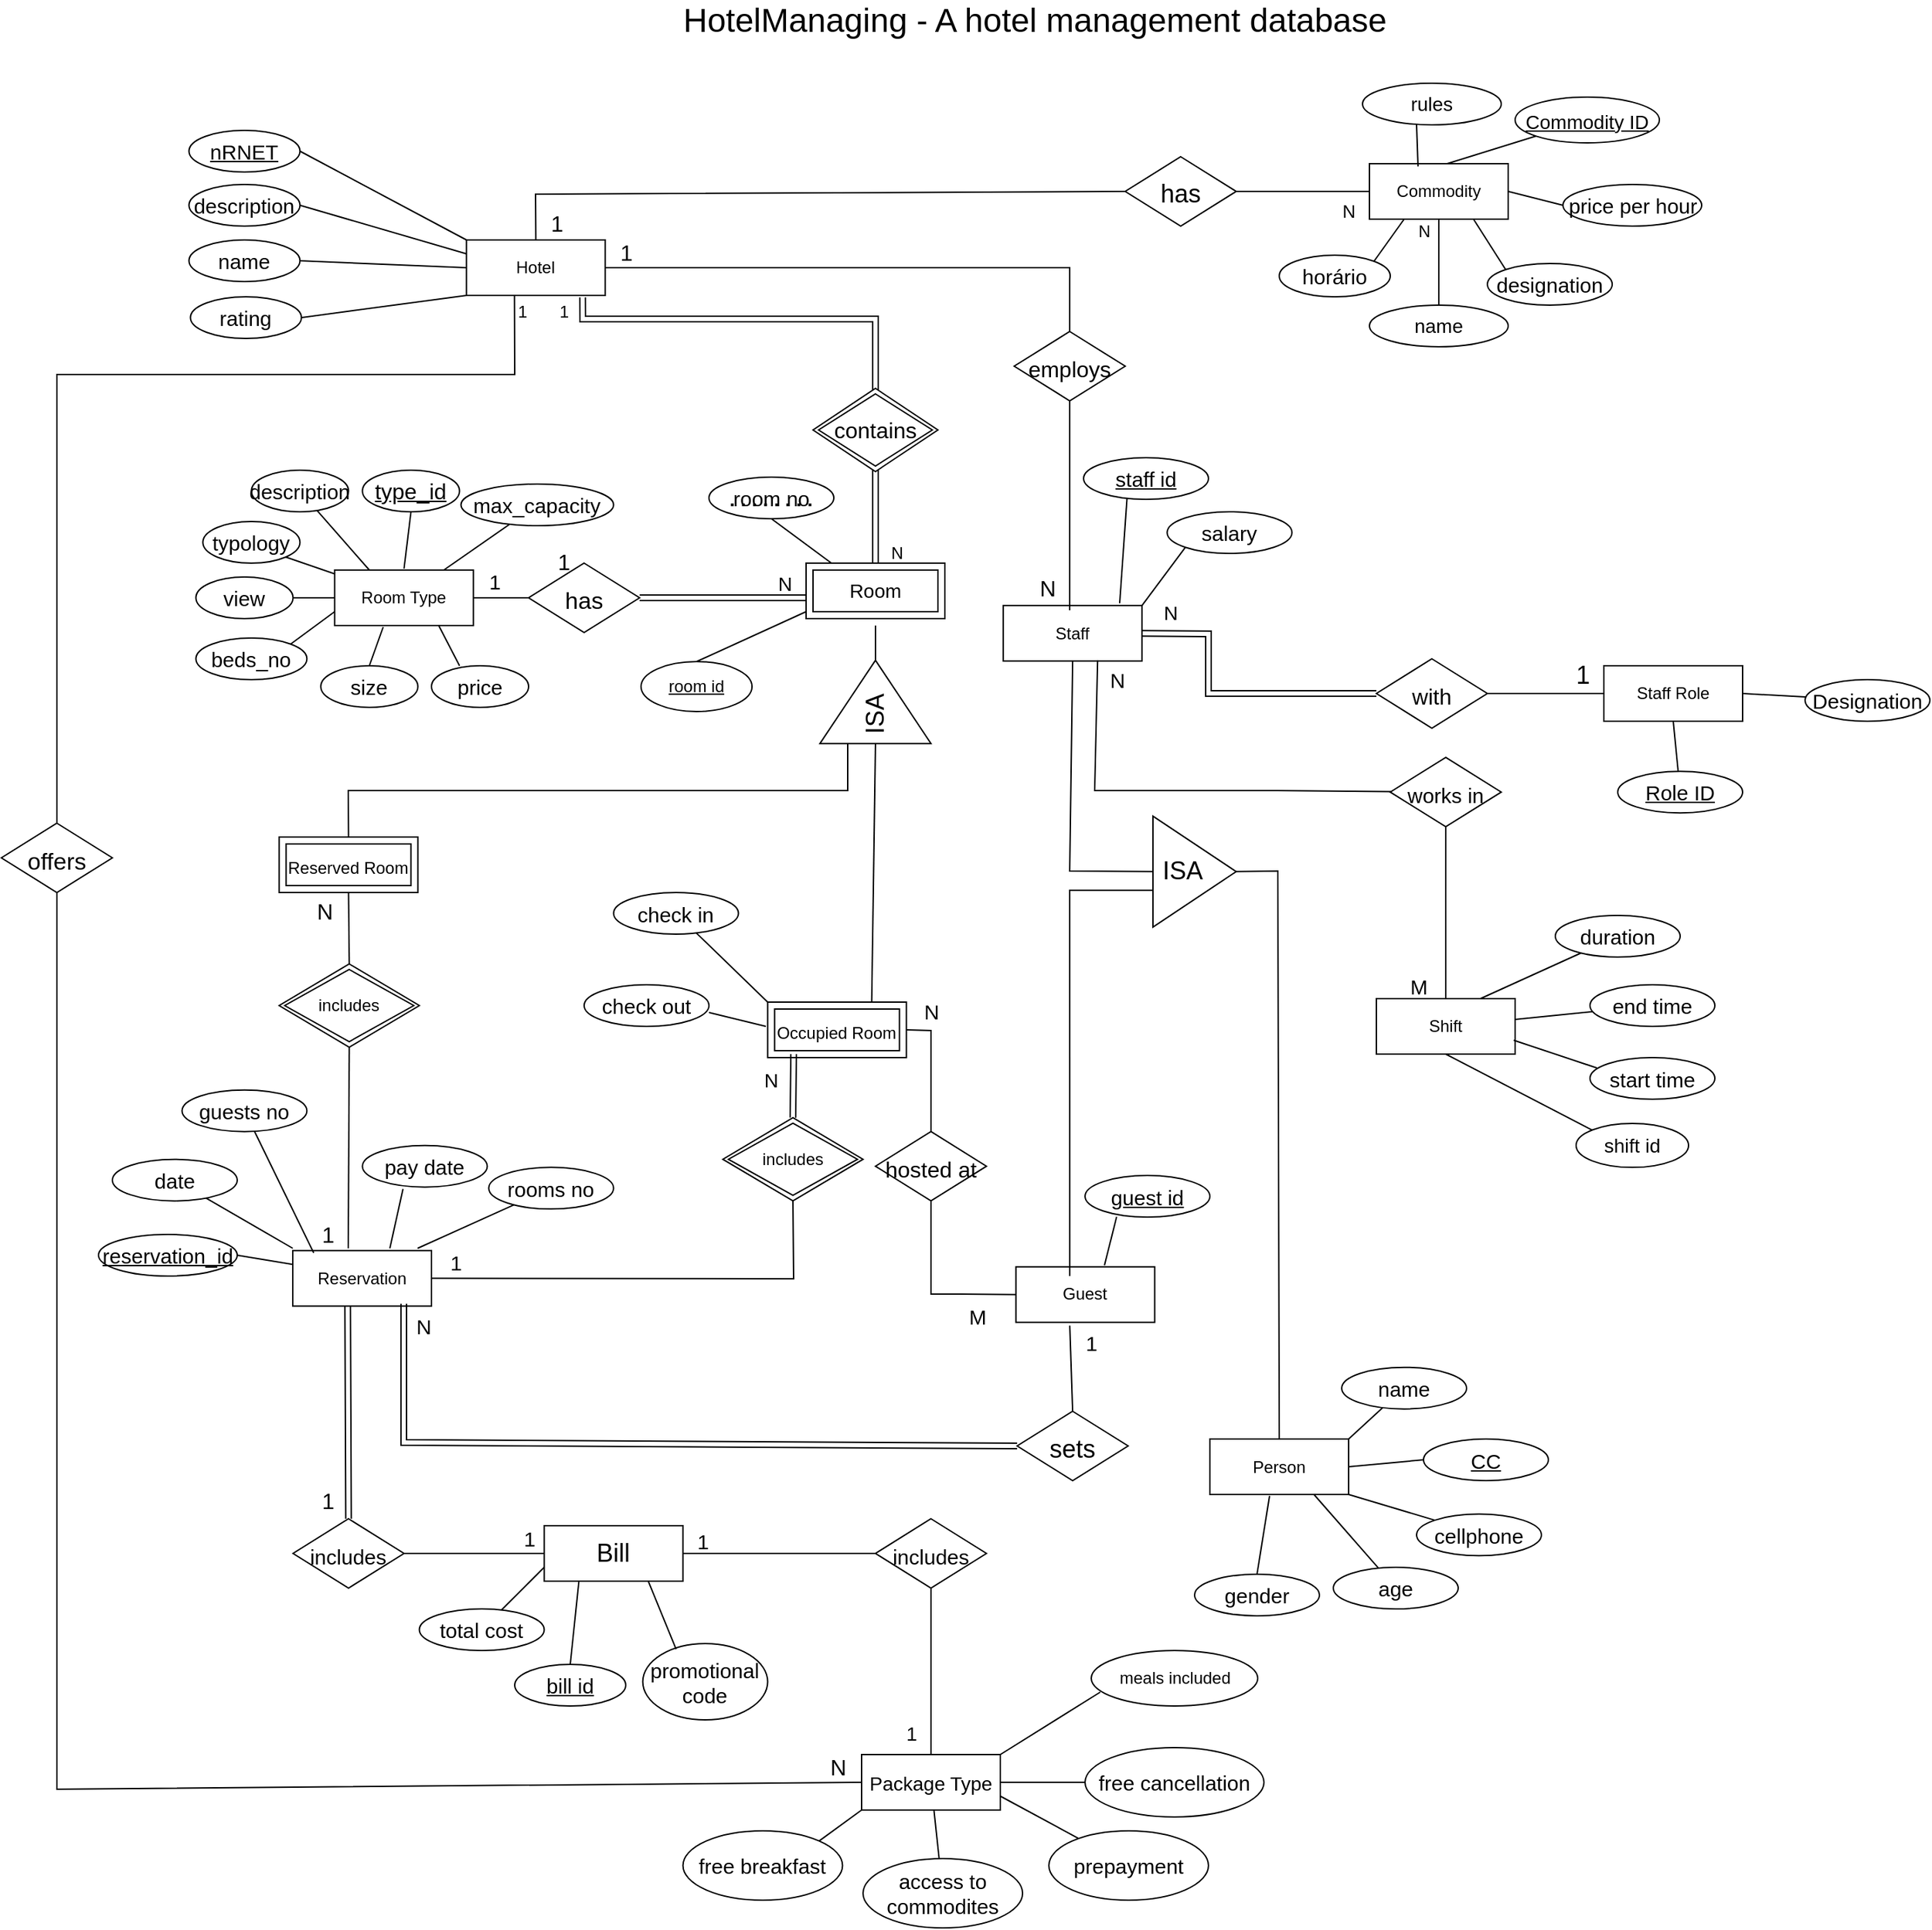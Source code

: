 <mxfile version="17.4.5" type="github">
  <diagram id="R2lEEEUBdFMjLlhIrx00" name="Page-1">
    <mxGraphModel dx="2512" dy="788" grid="1" gridSize="10" guides="1" tooltips="1" connect="1" arrows="1" fold="1" page="1" pageScale="1" pageWidth="850" pageHeight="1100" math="0" shadow="0" extFonts="Permanent Marker^https://fonts.googleapis.com/css?family=Permanent+Marker">
      <root>
        <mxCell id="0" />
        <mxCell id="1" parent="0" />
        <mxCell id="0WeU7cxSOaYMBhCZZ1CB-1" value="Hotel" style="whiteSpace=wrap;html=1;align=center;" parent="1" vertex="1">
          <mxGeometry x="-64.79" y="223" width="100" height="40" as="geometry" />
        </mxCell>
        <mxCell id="0WeU7cxSOaYMBhCZZ1CB-3" value="&lt;span style=&quot;text-align: left&quot;&gt;&lt;font style=&quot;font-size: 24px&quot;&gt;HotelManaging - A hotel management database&lt;/font&gt;&lt;/span&gt;" style="text;html=1;strokeColor=none;fillColor=none;align=center;verticalAlign=middle;whiteSpace=wrap;rounded=0;" parent="1" vertex="1">
          <mxGeometry x="60" y="50" width="570" height="30" as="geometry" />
        </mxCell>
        <mxCell id="phlmPrhp697up3Az0HR0-4" value="Room Type" style="whiteSpace=wrap;html=1;align=center;fontSize=12;" parent="1" vertex="1">
          <mxGeometry x="-159.79" y="461" width="100" height="40" as="geometry" />
        </mxCell>
        <mxCell id="phlmPrhp697up3Az0HR0-10" value="" style="endArrow=none;html=1;rounded=0;fontSize=15;exitX=0;exitY=0.5;exitDx=0;exitDy=0;entryX=1;entryY=0.5;entryDx=0;entryDy=0;" parent="1" source="phlmPrhp697up3Az0HR0-6" target="phlmPrhp697up3Az0HR0-4" edge="1">
          <mxGeometry relative="1" as="geometry">
            <mxPoint x="41.25" y="667.5" as="sourcePoint" />
            <mxPoint x="251.25" y="660" as="targetPoint" />
          </mxGeometry>
        </mxCell>
        <mxCell id="phlmPrhp697up3Az0HR0-11" value="1" style="resizable=0;html=1;align=right;verticalAlign=bottom;fontSize=15;" parent="phlmPrhp697up3Az0HR0-10" connectable="0" vertex="1">
          <mxGeometry x="1" relative="1" as="geometry">
            <mxPoint x="20" y="-1" as="offset" />
          </mxGeometry>
        </mxCell>
        <mxCell id="phlmPrhp697up3Az0HR0-14" value="&lt;font style=&quot;font-size: 16px&quot;&gt;employs&lt;/font&gt;" style="shape=rhombus;perimeter=rhombusPerimeter;whiteSpace=wrap;html=1;align=center;fontSize=24;" parent="1" vertex="1">
          <mxGeometry x="330" y="289" width="80" height="50" as="geometry" />
        </mxCell>
        <mxCell id="phlmPrhp697up3Az0HR0-15" value="Staff" style="whiteSpace=wrap;html=1;align=center;fontSize=12;" parent="1" vertex="1">
          <mxGeometry x="322.11" y="486.6" width="100" height="40" as="geometry" />
        </mxCell>
        <mxCell id="phlmPrhp697up3Az0HR0-18" value="" style="endArrow=none;html=1;rounded=0;fontSize=16;entryX=1;entryY=0.5;entryDx=0;entryDy=0;" parent="1" source="phlmPrhp697up3Az0HR0-14" target="0WeU7cxSOaYMBhCZZ1CB-1" edge="1">
          <mxGeometry relative="1" as="geometry">
            <mxPoint x="430" y="229" as="sourcePoint" />
            <mxPoint x="450" y="299" as="targetPoint" />
            <Array as="points">
              <mxPoint x="370" y="243" />
            </Array>
          </mxGeometry>
        </mxCell>
        <mxCell id="phlmPrhp697up3Az0HR0-19" value="1" style="resizable=0;html=1;align=right;verticalAlign=bottom;fontSize=16;" parent="phlmPrhp697up3Az0HR0-18" connectable="0" vertex="1">
          <mxGeometry x="1" relative="1" as="geometry">
            <mxPoint x="20" as="offset" />
          </mxGeometry>
        </mxCell>
        <mxCell id="phlmPrhp697up3Az0HR0-20" value="" style="endArrow=none;html=1;rounded=0;fontSize=16;exitX=0.5;exitY=1;exitDx=0;exitDy=0;" parent="1" source="phlmPrhp697up3Az0HR0-14" edge="1">
          <mxGeometry relative="1" as="geometry">
            <mxPoint y="609.5" as="sourcePoint" />
            <mxPoint x="370" y="490" as="targetPoint" />
          </mxGeometry>
        </mxCell>
        <mxCell id="phlmPrhp697up3Az0HR0-21" value="N" style="resizable=0;html=1;align=right;verticalAlign=bottom;fontSize=16;" parent="phlmPrhp697up3Az0HR0-20" connectable="0" vertex="1">
          <mxGeometry x="1" relative="1" as="geometry">
            <mxPoint x="-10" y="-5" as="offset" />
          </mxGeometry>
        </mxCell>
        <mxCell id="phlmPrhp697up3Az0HR0-23" value="&lt;font style=&quot;font-size: 16px&quot;&gt;with&lt;/font&gt;" style="shape=rhombus;perimeter=rhombusPerimeter;whiteSpace=wrap;html=1;align=center;fontSize=24;" parent="1" vertex="1">
          <mxGeometry x="591.04" y="525" width="80" height="50" as="geometry" />
        </mxCell>
        <mxCell id="phlmPrhp697up3Az0HR0-24" value="Staff Role" style="whiteSpace=wrap;html=1;align=center;fontSize=12;" parent="1" vertex="1">
          <mxGeometry x="755" y="530" width="100" height="40" as="geometry" />
        </mxCell>
        <mxCell id="phlmPrhp697up3Az0HR0-25" value="" style="endArrow=none;html=1;rounded=0;fontSize=18;exitX=1;exitY=0.5;exitDx=0;exitDy=0;entryX=0;entryY=0.5;entryDx=0;entryDy=0;" parent="1" source="phlmPrhp697up3Az0HR0-23" target="phlmPrhp697up3Az0HR0-24" edge="1">
          <mxGeometry relative="1" as="geometry">
            <mxPoint x="676.04" y="540" as="sourcePoint" />
            <mxPoint x="965.18" y="624" as="targetPoint" />
          </mxGeometry>
        </mxCell>
        <mxCell id="phlmPrhp697up3Az0HR0-26" value="1" style="resizable=0;html=1;align=right;verticalAlign=bottom;fontSize=18;" parent="phlmPrhp697up3Az0HR0-25" connectable="0" vertex="1">
          <mxGeometry x="1" relative="1" as="geometry">
            <mxPoint x="-10" as="offset" />
          </mxGeometry>
        </mxCell>
        <mxCell id="phlmPrhp697up3Az0HR0-30" value="&lt;font style=&quot;font-size: 15px&quot;&gt;works in&lt;/font&gt;" style="shape=rhombus;perimeter=rhombusPerimeter;whiteSpace=wrap;html=1;align=center;fontSize=24;" parent="1" vertex="1">
          <mxGeometry x="601.04" y="596.07" width="80" height="50" as="geometry" />
        </mxCell>
        <mxCell id="phlmPrhp697up3Az0HR0-31" value="" style="endArrow=none;html=1;rounded=0;fontSize=15;entryX=0.68;entryY=0.988;entryDx=0;entryDy=0;entryPerimeter=0;" parent="1" source="phlmPrhp697up3Az0HR0-30" target="phlmPrhp697up3Az0HR0-15" edge="1">
          <mxGeometry relative="1" as="geometry">
            <mxPoint x="481.04" y="405.07" as="sourcePoint" />
            <mxPoint x="496.04" y="485.07" as="targetPoint" />
            <Array as="points">
              <mxPoint x="520" y="620" />
              <mxPoint x="388" y="620" />
            </Array>
          </mxGeometry>
        </mxCell>
        <mxCell id="phlmPrhp697up3Az0HR0-32" value="N" style="resizable=0;html=1;align=right;verticalAlign=bottom;fontSize=15;" parent="phlmPrhp697up3Az0HR0-31" connectable="0" vertex="1">
          <mxGeometry x="1" relative="1" as="geometry">
            <mxPoint x="20" y="25" as="offset" />
          </mxGeometry>
        </mxCell>
        <mxCell id="phlmPrhp697up3Az0HR0-33" value="Shift" style="whiteSpace=wrap;html=1;align=center;fontSize=12;" parent="1" vertex="1">
          <mxGeometry x="591.04" y="770" width="100" height="40" as="geometry" />
        </mxCell>
        <mxCell id="phlmPrhp697up3Az0HR0-34" value="" style="endArrow=none;html=1;rounded=0;fontSize=15;entryX=0.5;entryY=0;entryDx=0;entryDy=0;exitX=0.5;exitY=1;exitDx=0;exitDy=0;" parent="1" source="phlmPrhp697up3Az0HR0-30" target="phlmPrhp697up3Az0HR0-33" edge="1">
          <mxGeometry relative="1" as="geometry">
            <mxPoint x="581.04" y="576.1" as="sourcePoint" />
            <mxPoint x="710.67" y="541.07" as="targetPoint" />
            <Array as="points">
              <mxPoint x="641" y="700" />
            </Array>
          </mxGeometry>
        </mxCell>
        <mxCell id="phlmPrhp697up3Az0HR0-6" value="&lt;font style=&quot;font-size: 17px&quot;&gt;has&lt;/font&gt;" style="shape=rhombus;perimeter=rhombusPerimeter;whiteSpace=wrap;html=1;align=center;fontSize=24;" parent="1" vertex="1">
          <mxGeometry x="-20.0" y="456" width="80" height="50" as="geometry" />
        </mxCell>
        <mxCell id="phlmPrhp697up3Az0HR0-49" value="Guest" style="whiteSpace=wrap;html=1;align=center;fontSize=12;" parent="1" vertex="1">
          <mxGeometry x="331.25" y="963.37" width="100" height="40" as="geometry" />
        </mxCell>
        <mxCell id="phlmPrhp697up3Az0HR0-51" value="&lt;font style=&quot;font-size: 16px&quot;&gt;hosted at&lt;/font&gt;" style="shape=rhombus;perimeter=rhombusPerimeter;whiteSpace=wrap;html=1;align=center;fontSize=24;" parent="1" vertex="1">
          <mxGeometry x="230" y="865.82" width="80" height="50" as="geometry" />
        </mxCell>
        <mxCell id="phlmPrhp697up3Az0HR0-56" value="Person" style="whiteSpace=wrap;html=1;align=center;fontSize=12;" parent="1" vertex="1">
          <mxGeometry x="471.04" y="1087.5" width="100" height="40" as="geometry" />
        </mxCell>
        <mxCell id="phlmPrhp697up3Az0HR0-57" style="edgeStyle=orthogonalEdgeStyle;rounded=0;orthogonalLoop=1;jettySize=auto;html=1;exitX=0.5;exitY=1;exitDx=0;exitDy=0;fontSize=16;" parent="1" source="phlmPrhp697up3Az0HR0-56" target="phlmPrhp697up3Az0HR0-56" edge="1">
          <mxGeometry relative="1" as="geometry" />
        </mxCell>
        <mxCell id="phlmPrhp697up3Az0HR0-59" value="&lt;font style=&quot;font-size: 15px&quot;&gt;typology&lt;/font&gt;" style="ellipse;whiteSpace=wrap;html=1;fontSize=16;" parent="1" vertex="1">
          <mxGeometry x="-254.79" y="426" width="70" height="30" as="geometry" />
        </mxCell>
        <mxCell id="phlmPrhp697up3Az0HR0-62" value="" style="endArrow=none;html=1;rounded=0;labelBackgroundColor=default;fontFamily=Helvetica;fontSize=15;fontColor=default;strokeColor=default;shape=connector;entryX=1;entryY=1;entryDx=0;entryDy=0;" parent="1" source="phlmPrhp697up3Az0HR0-4" target="phlmPrhp697up3Az0HR0-59" edge="1">
          <mxGeometry width="50" height="50" relative="1" as="geometry">
            <mxPoint x="470.21" y="530" as="sourcePoint" />
            <mxPoint x="520.21" y="480" as="targetPoint" />
          </mxGeometry>
        </mxCell>
        <mxCell id="phlmPrhp697up3Az0HR0-66" value="name" style="ellipse;whiteSpace=wrap;html=1;fontFamily=Helvetica;fontSize=15;fontColor=default;" parent="1" vertex="1">
          <mxGeometry x="-264.79" y="223" width="80" height="30" as="geometry" />
        </mxCell>
        <mxCell id="phlmPrhp697up3Az0HR0-67" value="description" style="ellipse;whiteSpace=wrap;html=1;fontFamily=Helvetica;fontSize=15;fontColor=default;" parent="1" vertex="1">
          <mxGeometry x="-264.79" y="183" width="80" height="30" as="geometry" />
        </mxCell>
        <mxCell id="phlmPrhp697up3Az0HR0-68" value="&lt;u&gt;nRNET&lt;/u&gt;" style="ellipse;whiteSpace=wrap;html=1;fontFamily=Helvetica;fontSize=15;fontColor=default;" parent="1" vertex="1">
          <mxGeometry x="-264.79" y="144" width="80" height="30" as="geometry" />
        </mxCell>
        <mxCell id="phlmPrhp697up3Az0HR0-69" value="" style="endArrow=none;html=1;rounded=0;labelBackgroundColor=default;fontFamily=Helvetica;fontSize=15;fontColor=default;strokeColor=default;shape=connector;exitX=0;exitY=0.5;exitDx=0;exitDy=0;entryX=1;entryY=0.5;entryDx=0;entryDy=0;" parent="1" source="0WeU7cxSOaYMBhCZZ1CB-1" target="phlmPrhp697up3Az0HR0-66" edge="1">
          <mxGeometry width="50" height="50" relative="1" as="geometry">
            <mxPoint x="205.21" y="444" as="sourcePoint" />
            <mxPoint x="255.21" y="394" as="targetPoint" />
          </mxGeometry>
        </mxCell>
        <mxCell id="phlmPrhp697up3Az0HR0-70" value="" style="endArrow=none;html=1;rounded=0;labelBackgroundColor=default;fontFamily=Helvetica;fontSize=15;fontColor=default;strokeColor=default;shape=connector;exitX=1;exitY=0.5;exitDx=0;exitDy=0;entryX=0;entryY=0.25;entryDx=0;entryDy=0;" parent="1" source="phlmPrhp697up3Az0HR0-67" target="0WeU7cxSOaYMBhCZZ1CB-1" edge="1">
          <mxGeometry width="50" height="50" relative="1" as="geometry">
            <mxPoint x="205.21" y="444" as="sourcePoint" />
            <mxPoint x="255.21" y="394" as="targetPoint" />
          </mxGeometry>
        </mxCell>
        <mxCell id="phlmPrhp697up3Az0HR0-71" value="" style="endArrow=none;html=1;rounded=0;labelBackgroundColor=default;fontFamily=Helvetica;fontSize=15;fontColor=default;strokeColor=default;shape=connector;exitX=1;exitY=0.5;exitDx=0;exitDy=0;entryX=0;entryY=0;entryDx=0;entryDy=0;" parent="1" source="phlmPrhp697up3Az0HR0-68" target="0WeU7cxSOaYMBhCZZ1CB-1" edge="1">
          <mxGeometry width="50" height="50" relative="1" as="geometry">
            <mxPoint x="205.21" y="444" as="sourcePoint" />
            <mxPoint x="255.21" y="394" as="targetPoint" />
          </mxGeometry>
        </mxCell>
        <mxCell id="phlmPrhp697up3Az0HR0-72" value="designation" style="ellipse;whiteSpace=wrap;html=1;fontFamily=Helvetica;fontSize=15;fontColor=default;" parent="1" vertex="1">
          <mxGeometry x="671.04" y="240" width="90" height="30" as="geometry" />
        </mxCell>
        <mxCell id="phlmPrhp697up3Az0HR0-74" value="rating" style="ellipse;whiteSpace=wrap;html=1;fontFamily=Helvetica;fontSize=15;fontColor=default;" parent="1" vertex="1">
          <mxGeometry x="-263.75" y="264" width="80" height="30" as="geometry" />
        </mxCell>
        <mxCell id="phlmPrhp697up3Az0HR0-75" value="" style="endArrow=none;html=1;rounded=0;labelBackgroundColor=default;fontFamily=Helvetica;fontSize=15;fontColor=default;strokeColor=default;shape=connector;exitX=1;exitY=0.5;exitDx=0;exitDy=0;entryX=0;entryY=1;entryDx=0;entryDy=0;" parent="1" source="phlmPrhp697up3Az0HR0-74" target="0WeU7cxSOaYMBhCZZ1CB-1" edge="1">
          <mxGeometry width="50" height="50" relative="1" as="geometry">
            <mxPoint x="295.21" y="444" as="sourcePoint" />
            <mxPoint x="345.21" y="394" as="targetPoint" />
          </mxGeometry>
        </mxCell>
        <mxCell id="phlmPrhp697up3Az0HR0-77" value="&lt;u&gt;staff id&lt;/u&gt;" style="ellipse;whiteSpace=wrap;html=1;fontFamily=Helvetica;fontSize=15;fontColor=default;" parent="1" vertex="1">
          <mxGeometry x="380" y="380" width="90" height="30" as="geometry" />
        </mxCell>
        <mxCell id="phlmPrhp697up3Az0HR0-78" value="" style="endArrow=none;html=1;rounded=0;labelBackgroundColor=default;fontFamily=Helvetica;fontSize=15;fontColor=default;strokeColor=default;shape=connector;exitX=0.839;exitY=-0.043;exitDx=0;exitDy=0;entryX=0.348;entryY=0.967;entryDx=0;entryDy=0;exitPerimeter=0;entryPerimeter=0;" parent="1" source="phlmPrhp697up3Az0HR0-15" target="phlmPrhp697up3Az0HR0-77" edge="1">
          <mxGeometry width="50" height="50" relative="1" as="geometry">
            <mxPoint x="422.11" y="409" as="sourcePoint" />
            <mxPoint x="542.11" y="410" as="targetPoint" />
          </mxGeometry>
        </mxCell>
        <mxCell id="phlmPrhp697up3Az0HR0-81" value="&lt;div style=&quot;font-size: 18px&quot; align=&quot;left&quot;&gt;&lt;font style=&quot;font-size: 18px&quot;&gt;&amp;nbsp;ISA&lt;/font&gt;&lt;/div&gt;" style="triangle;whiteSpace=wrap;html=1;fontFamily=Helvetica;fontSize=15;fontColor=default;align=left;" parent="1" vertex="1">
          <mxGeometry x="430.0" y="638.41" width="60" height="80" as="geometry" />
        </mxCell>
        <mxCell id="phlmPrhp697up3Az0HR0-84" value="" style="endArrow=none;html=1;rounded=0;labelBackgroundColor=default;fontFamily=Helvetica;fontSize=18;fontColor=default;strokeColor=default;shape=connector;exitX=1;exitY=0.5;exitDx=0;exitDy=0;entryX=0.5;entryY=0;entryDx=0;entryDy=0;" parent="1" source="phlmPrhp697up3Az0HR0-81" target="phlmPrhp697up3Az0HR0-56" edge="1">
          <mxGeometry width="50" height="50" relative="1" as="geometry">
            <mxPoint x="561.22" y="416.07" as="sourcePoint" />
            <mxPoint x="730.67" y="703.57" as="targetPoint" />
            <Array as="points">
              <mxPoint x="520" y="678" />
            </Array>
          </mxGeometry>
        </mxCell>
        <mxCell id="phlmPrhp697up3Az0HR0-85" value="" style="endArrow=none;html=1;rounded=0;labelBackgroundColor=default;fontFamily=Helvetica;fontSize=18;fontColor=default;strokeColor=default;shape=connector;exitX=0;exitY=0.5;exitDx=0;exitDy=0;entryX=0.5;entryY=1;entryDx=0;entryDy=0;" parent="1" source="phlmPrhp697up3Az0HR0-81" target="phlmPrhp697up3Az0HR0-15" edge="1">
          <mxGeometry width="50" height="50" relative="1" as="geometry">
            <mxPoint x="430" y="620" as="sourcePoint" />
            <mxPoint x="340" y="610" as="targetPoint" />
            <Array as="points">
              <mxPoint x="370" y="678" />
            </Array>
          </mxGeometry>
        </mxCell>
        <mxCell id="phlmPrhp697up3Az0HR0-86" value="" style="endArrow=none;html=1;rounded=0;labelBackgroundColor=default;fontFamily=Helvetica;fontSize=18;fontColor=default;strokeColor=default;shape=connector;exitX=0.388;exitY=0.166;exitDx=0;exitDy=0;exitPerimeter=0;" parent="1" source="phlmPrhp697up3Az0HR0-49" edge="1">
          <mxGeometry width="50" height="50" relative="1" as="geometry">
            <mxPoint x="370" y="880" as="sourcePoint" />
            <mxPoint x="430" y="691.91" as="targetPoint" />
            <Array as="points">
              <mxPoint x="370" y="691.91" />
            </Array>
          </mxGeometry>
        </mxCell>
        <mxCell id="phlmPrhp697up3Az0HR0-87" value="name" style="ellipse;whiteSpace=wrap;html=1;fontFamily=Helvetica;fontSize=15;fontColor=default;" parent="1" vertex="1">
          <mxGeometry x="566.04" y="1035.82" width="90" height="30" as="geometry" />
        </mxCell>
        <mxCell id="phlmPrhp697up3Az0HR0-88" value="gender" style="ellipse;whiteSpace=wrap;html=1;fontFamily=Helvetica;fontSize=15;fontColor=default;" parent="1" vertex="1">
          <mxGeometry x="460.0" y="1185" width="90" height="30" as="geometry" />
        </mxCell>
        <mxCell id="phlmPrhp697up3Az0HR0-90" value="age" style="ellipse;whiteSpace=wrap;html=1;fontFamily=Helvetica;fontSize=15;fontColor=default;" parent="1" vertex="1">
          <mxGeometry x="560" y="1180" width="90" height="30" as="geometry" />
        </mxCell>
        <mxCell id="phlmPrhp697up3Az0HR0-91" value="start time" style="ellipse;whiteSpace=wrap;html=1;fontFamily=Helvetica;fontSize=15;fontColor=default;" parent="1" vertex="1">
          <mxGeometry x="745" y="812.5" width="90" height="30" as="geometry" />
        </mxCell>
        <mxCell id="phlmPrhp697up3Az0HR0-92" value="end time" style="ellipse;whiteSpace=wrap;html=1;fontFamily=Helvetica;fontSize=15;fontColor=default;" parent="1" vertex="1">
          <mxGeometry x="745" y="760" width="90" height="30" as="geometry" />
        </mxCell>
        <mxCell id="phlmPrhp697up3Az0HR0-94" value="" style="endArrow=none;html=1;rounded=0;labelBackgroundColor=default;fontFamily=Helvetica;fontSize=18;fontColor=default;strokeColor=default;shape=connector;" parent="1" edge="1">
          <mxGeometry width="50" height="50" relative="1" as="geometry">
            <mxPoint x="690" y="800" as="sourcePoint" />
            <mxPoint x="750" y="820" as="targetPoint" />
          </mxGeometry>
        </mxCell>
        <mxCell id="phlmPrhp697up3Az0HR0-95" value="" style="endArrow=none;html=1;rounded=0;labelBackgroundColor=default;fontFamily=Helvetica;fontSize=18;fontColor=default;strokeColor=default;shape=connector;" parent="1" source="phlmPrhp697up3Az0HR0-33" target="phlmPrhp697up3Az0HR0-92" edge="1">
          <mxGeometry width="50" height="50" relative="1" as="geometry">
            <mxPoint x="560" y="550" as="sourcePoint" />
            <mxPoint x="610" y="500" as="targetPoint" />
          </mxGeometry>
        </mxCell>
        <mxCell id="phlmPrhp697up3Az0HR0-96" value="" style="endArrow=none;html=1;rounded=0;labelBackgroundColor=default;fontFamily=Helvetica;fontSize=18;fontColor=default;strokeColor=default;shape=connector;entryX=0.5;entryY=0;entryDx=0;entryDy=0;exitX=0.43;exitY=1.025;exitDx=0;exitDy=0;exitPerimeter=0;" parent="1" source="phlmPrhp697up3Az0HR0-56" target="phlmPrhp697up3Az0HR0-88" edge="1">
          <mxGeometry width="50" height="50" relative="1" as="geometry">
            <mxPoint x="415.19" y="739.91" as="sourcePoint" />
            <mxPoint x="465.19" y="689.91" as="targetPoint" />
          </mxGeometry>
        </mxCell>
        <mxCell id="phlmPrhp697up3Az0HR0-98" value="" style="endArrow=none;html=1;rounded=0;labelBackgroundColor=default;fontFamily=Helvetica;fontSize=18;fontColor=default;strokeColor=default;shape=connector;exitX=1;exitY=0;exitDx=0;exitDy=0;" parent="1" source="phlmPrhp697up3Az0HR0-56" target="phlmPrhp697up3Az0HR0-87" edge="1">
          <mxGeometry width="50" height="50" relative="1" as="geometry">
            <mxPoint x="415.19" y="739.91" as="sourcePoint" />
            <mxPoint x="465.19" y="689.91" as="targetPoint" />
          </mxGeometry>
        </mxCell>
        <mxCell id="phlmPrhp697up3Az0HR0-99" value="" style="endArrow=none;html=1;rounded=0;labelBackgroundColor=default;fontFamily=Helvetica;fontSize=18;fontColor=default;strokeColor=default;shape=connector;exitX=0.75;exitY=1;exitDx=0;exitDy=0;" parent="1" source="phlmPrhp697up3Az0HR0-56" target="phlmPrhp697up3Az0HR0-90" edge="1">
          <mxGeometry width="50" height="50" relative="1" as="geometry">
            <mxPoint x="675.19" y="987.41" as="sourcePoint" />
            <mxPoint x="816.465" y="975.955" as="targetPoint" />
          </mxGeometry>
        </mxCell>
        <mxCell id="phlmPrhp697up3Az0HR0-100" value="&lt;u&gt;CC&lt;/u&gt;" style="ellipse;whiteSpace=wrap;html=1;fontFamily=Helvetica;fontSize=15;fontColor=default;" parent="1" vertex="1">
          <mxGeometry x="625" y="1087.5" width="90" height="30" as="geometry" />
        </mxCell>
        <mxCell id="phlmPrhp697up3Az0HR0-101" value="" style="endArrow=none;html=1;rounded=0;labelBackgroundColor=default;fontFamily=Helvetica;fontSize=18;fontColor=default;strokeColor=default;shape=connector;entryX=0;entryY=0.5;entryDx=0;entryDy=0;exitX=1;exitY=0.5;exitDx=0;exitDy=0;" parent="1" source="phlmPrhp697up3Az0HR0-56" target="phlmPrhp697up3Az0HR0-100" edge="1">
          <mxGeometry width="50" height="50" relative="1" as="geometry">
            <mxPoint x="455.19" y="867.41" as="sourcePoint" />
            <mxPoint x="505.19" y="817.41" as="targetPoint" />
          </mxGeometry>
        </mxCell>
        <mxCell id="phlmPrhp697up3Az0HR0-102" value="&lt;u&gt;guest id&lt;/u&gt;" style="ellipse;whiteSpace=wrap;html=1;fontFamily=Helvetica;fontSize=15;fontColor=default;" parent="1" vertex="1">
          <mxGeometry x="381.04" y="897.55" width="90" height="30" as="geometry" />
        </mxCell>
        <mxCell id="phlmPrhp697up3Az0HR0-104" value="cellphone" style="ellipse;whiteSpace=wrap;html=1;fontFamily=Helvetica;fontSize=15;fontColor=default;" parent="1" vertex="1">
          <mxGeometry x="620" y="1141.68" width="90" height="30" as="geometry" />
        </mxCell>
        <mxCell id="phlmPrhp697up3Az0HR0-106" value="" style="endArrow=none;html=1;rounded=0;labelBackgroundColor=default;fontFamily=Helvetica;fontSize=18;fontColor=default;strokeColor=default;shape=connector;exitX=1;exitY=1;exitDx=0;exitDy=0;entryX=0;entryY=0;entryDx=0;entryDy=0;" parent="1" source="phlmPrhp697up3Az0HR0-56" target="phlmPrhp697up3Az0HR0-104" edge="1">
          <mxGeometry width="50" height="50" relative="1" as="geometry">
            <mxPoint x="455.19" y="927.41" as="sourcePoint" />
            <mxPoint x="645" y="1195" as="targetPoint" />
          </mxGeometry>
        </mxCell>
        <mxCell id="phlmPrhp697up3Az0HR0-110" value="&lt;div style=&quot;font-size: 18px&quot; align=&quot;left&quot;&gt;&lt;font style=&quot;font-size: 18px&quot;&gt;&amp;nbsp;ISA&lt;/font&gt;&lt;/div&gt;" style="triangle;whiteSpace=wrap;html=1;fontFamily=Helvetica;fontSize=15;fontColor=default;align=left;rotation=-90;" parent="1" vertex="1">
          <mxGeometry x="200.0" y="516.07" width="60" height="80" as="geometry" />
        </mxCell>
        <mxCell id="phlmPrhp697up3Az0HR0-112" value="" style="endArrow=none;html=1;rounded=0;labelBackgroundColor=default;fontFamily=Helvetica;fontSize=15;fontColor=default;strokeColor=default;shape=connector;exitX=1;exitY=0.5;exitDx=0;exitDy=0;entryX=0.5;entryY=1;entryDx=0;entryDy=0;" parent="1" source="phlmPrhp697up3Az0HR0-110" edge="1">
          <mxGeometry width="50" height="50" relative="1" as="geometry">
            <mxPoint x="540" y="580" as="sourcePoint" />
            <mxPoint x="230" y="501" as="targetPoint" />
            <Array as="points" />
          </mxGeometry>
        </mxCell>
        <mxCell id="phlmPrhp697up3Az0HR0-113" value="" style="endArrow=none;html=1;rounded=0;labelBackgroundColor=default;fontFamily=Helvetica;fontSize=15;fontColor=default;strokeColor=default;shape=connector;entryX=0;entryY=0.5;entryDx=0;entryDy=0;exitX=0.75;exitY=0;exitDx=0;exitDy=0;" parent="1" source="hsX8JAWfTM4OC-kuWC-z-27" target="phlmPrhp697up3Az0HR0-110" edge="1">
          <mxGeometry width="50" height="50" relative="1" as="geometry">
            <mxPoint x="320" y="780" as="sourcePoint" />
            <mxPoint x="590" y="530" as="targetPoint" />
          </mxGeometry>
        </mxCell>
        <mxCell id="phlmPrhp697up3Az0HR0-114" value="" style="endArrow=none;html=1;rounded=0;labelBackgroundColor=default;fontFamily=Helvetica;fontSize=15;fontColor=default;strokeColor=default;shape=connector;exitX=0.5;exitY=1;exitDx=0;exitDy=0;entryX=0;entryY=0.5;entryDx=0;entryDy=0;" parent="1" source="phlmPrhp697up3Az0HR0-51" target="phlmPrhp697up3Az0HR0-49" edge="1">
          <mxGeometry relative="1" as="geometry">
            <mxPoint x="390.21" y="1005" as="sourcePoint" />
            <mxPoint x="390" y="920" as="targetPoint" />
            <Array as="points">
              <mxPoint x="270" y="983" />
              <mxPoint x="290" y="983" />
            </Array>
          </mxGeometry>
        </mxCell>
        <mxCell id="phlmPrhp697up3Az0HR0-115" value="M" style="resizable=0;html=1;align=right;verticalAlign=bottom;fontFamily=Helvetica;fontSize=15;fontColor=default;" parent="phlmPrhp697up3Az0HR0-114" connectable="0" vertex="1">
          <mxGeometry x="1" relative="1" as="geometry">
            <mxPoint x="-21" y="27" as="offset" />
          </mxGeometry>
        </mxCell>
        <mxCell id="phlmPrhp697up3Az0HR0-118" value="room no" style="ellipse;whiteSpace=wrap;html=1;fontFamily=Helvetica;fontSize=15;fontColor=default;" parent="1" vertex="1">
          <mxGeometry x="110" y="394" width="90" height="30" as="geometry" />
        </mxCell>
        <mxCell id="phlmPrhp697up3Az0HR0-120" value="" style="endArrow=none;dashed=1;html=1;dashPattern=1 3;strokeWidth=2;rounded=0;labelBackgroundColor=default;fontFamily=Helvetica;fontSize=15;fontColor=default;shape=connector;" parent="1" edge="1">
          <mxGeometry width="50" height="50" relative="1" as="geometry">
            <mxPoint x="125.79" y="414" as="sourcePoint" />
            <mxPoint x="184" y="414" as="targetPoint" />
          </mxGeometry>
        </mxCell>
        <mxCell id="phlmPrhp697up3Az0HR0-121" value="" style="endArrow=none;html=1;rounded=0;labelBackgroundColor=default;fontFamily=Helvetica;fontSize=15;fontColor=default;strokeColor=default;shape=connector;exitX=0.5;exitY=1;exitDx=0;exitDy=0;entryX=0.25;entryY=0;entryDx=0;entryDy=0;" parent="1" source="phlmPrhp697up3Az0HR0-118" edge="1">
          <mxGeometry width="50" height="50" relative="1" as="geometry">
            <mxPoint x="560" y="494" as="sourcePoint" />
            <mxPoint x="205" y="461" as="targetPoint" />
          </mxGeometry>
        </mxCell>
        <mxCell id="phlmPrhp697up3Az0HR0-125" value="" style="endArrow=none;html=1;rounded=0;labelBackgroundColor=default;fontFamily=Helvetica;fontSize=15;fontColor=default;strokeColor=default;shape=connector;entryX=0;entryY=0.75;entryDx=0;entryDy=0;exitX=1;exitY=0;exitDx=0;exitDy=0;" parent="1" source="hsX8JAWfTM4OC-kuWC-z-3" target="phlmPrhp697up3Az0HR0-4" edge="1">
          <mxGeometry width="50" height="50" relative="1" as="geometry">
            <mxPoint x="83.014" y="640.227" as="sourcePoint" />
            <mxPoint x="530.21" y="590" as="targetPoint" />
          </mxGeometry>
        </mxCell>
        <mxCell id="phlmPrhp697up3Az0HR0-129" value="" style="endArrow=none;html=1;rounded=0;labelBackgroundColor=default;fontFamily=Helvetica;fontSize=15;fontColor=default;strokeColor=default;shape=connector;entryX=0;entryY=0.25;entryDx=0;entryDy=0;exitX=0.5;exitY=0;exitDx=0;exitDy=0;" parent="1" source="phlmPrhp697up3Az0HR0-134" target="phlmPrhp697up3Az0HR0-110" edge="1">
          <mxGeometry width="50" height="50" relative="1" as="geometry">
            <mxPoint x="111" y="770" as="sourcePoint" />
            <mxPoint x="590" y="740" as="targetPoint" />
            <Array as="points">
              <mxPoint x="-150" y="620" />
              <mxPoint x="210" y="620" />
            </Array>
          </mxGeometry>
        </mxCell>
        <mxCell id="phlmPrhp697up3Az0HR0-130" value="check in" style="ellipse;whiteSpace=wrap;html=1;fontFamily=Helvetica;fontSize=15;fontColor=default;" parent="1" vertex="1">
          <mxGeometry x="41.25" y="693.5" width="90" height="30" as="geometry" />
        </mxCell>
        <mxCell id="phlmPrhp697up3Az0HR0-131" value="check out" style="ellipse;whiteSpace=wrap;html=1;fontFamily=Helvetica;fontSize=15;fontColor=default;" parent="1" vertex="1">
          <mxGeometry x="20" y="760" width="90" height="30" as="geometry" />
        </mxCell>
        <mxCell id="phlmPrhp697up3Az0HR0-132" value="" style="endArrow=none;html=1;rounded=0;labelBackgroundColor=default;fontFamily=Helvetica;fontSize=15;fontColor=default;strokeColor=default;shape=connector;entryX=0;entryY=0;entryDx=0;entryDy=0;" parent="1" source="phlmPrhp697up3Az0HR0-130" target="hsX8JAWfTM4OC-kuWC-z-27" edge="1">
          <mxGeometry width="50" height="50" relative="1" as="geometry">
            <mxPoint x="421.25" y="722.5" as="sourcePoint" />
            <mxPoint x="151.25" y="792.5" as="targetPoint" />
          </mxGeometry>
        </mxCell>
        <mxCell id="phlmPrhp697up3Az0HR0-133" value="" style="endArrow=none;html=1;rounded=0;labelBackgroundColor=default;fontFamily=Helvetica;fontSize=15;fontColor=default;strokeColor=default;shape=connector;" parent="1" edge="1">
          <mxGeometry width="50" height="50" relative="1" as="geometry">
            <mxPoint x="110" y="780" as="sourcePoint" />
            <mxPoint x="151" y="790" as="targetPoint" />
            <Array as="points" />
          </mxGeometry>
        </mxCell>
        <mxCell id="phlmPrhp697up3Az0HR0-134" value="&lt;font style=&quot;font-size: 12px&quot;&gt;Reserved Room&lt;/font&gt;" style="shape=ext;margin=3;double=1;whiteSpace=wrap;html=1;align=center;fontFamily=Helvetica;fontSize=15;fontColor=default;" parent="1" vertex="1">
          <mxGeometry x="-199.79" y="653.5" width="100" height="40" as="geometry" />
        </mxCell>
        <mxCell id="phlmPrhp697up3Az0HR0-135" value="includes" style="shape=rhombus;double=1;perimeter=rhombusPerimeter;whiteSpace=wrap;html=1;align=center;fontFamily=Helvetica;fontSize=12;fontColor=default;" parent="1" vertex="1">
          <mxGeometry x="-199.79" y="745.0" width="101.04" height="60" as="geometry" />
        </mxCell>
        <mxCell id="phlmPrhp697up3Az0HR0-136" value="Reservation" style="whiteSpace=wrap;html=1;align=center;fontSize=12;" parent="1" vertex="1">
          <mxGeometry x="-190.0" y="951.68" width="100" height="40" as="geometry" />
        </mxCell>
        <mxCell id="phlmPrhp697up3Az0HR0-139" value="&lt;font style=&quot;font-size: 18px&quot;&gt;sets&lt;/font&gt;" style="shape=rhombus;perimeter=rhombusPerimeter;whiteSpace=wrap;html=1;align=center;fontSize=24;" parent="1" vertex="1">
          <mxGeometry x="332.11" y="1067.5" width="80" height="50" as="geometry" />
        </mxCell>
        <mxCell id="phlmPrhp697up3Az0HR0-145" value="" style="endArrow=none;html=1;rounded=0;labelBackgroundColor=default;fontFamily=Helvetica;fontSize=16;fontColor=default;strokeColor=default;shape=connector;exitX=0.5;exitY=1;exitDx=0;exitDy=0;" parent="1" source="phlmPrhp697up3Az0HR0-135" edge="1">
          <mxGeometry relative="1" as="geometry">
            <mxPoint x="480" y="760" as="sourcePoint" />
            <mxPoint x="-150" y="950" as="targetPoint" />
          </mxGeometry>
        </mxCell>
        <mxCell id="phlmPrhp697up3Az0HR0-146" value="1" style="resizable=0;html=1;align=right;verticalAlign=bottom;fontFamily=Helvetica;fontSize=16;fontColor=default;" parent="phlmPrhp697up3Az0HR0-145" connectable="0" vertex="1">
          <mxGeometry x="1" relative="1" as="geometry">
            <mxPoint x="-10" y="2" as="offset" />
          </mxGeometry>
        </mxCell>
        <mxCell id="phlmPrhp697up3Az0HR0-147" value="" style="endArrow=none;html=1;rounded=0;labelBackgroundColor=default;fontFamily=Helvetica;fontSize=16;fontColor=default;strokeColor=default;shape=connector;exitX=0.5;exitY=0;exitDx=0;exitDy=0;entryX=0.5;entryY=1;entryDx=0;entryDy=0;" parent="1" source="phlmPrhp697up3Az0HR0-135" target="phlmPrhp697up3Az0HR0-134" edge="1">
          <mxGeometry relative="1" as="geometry">
            <mxPoint x="227.92" y="651.68" as="sourcePoint" />
            <mxPoint x="387.92" y="651.68" as="targetPoint" />
          </mxGeometry>
        </mxCell>
        <mxCell id="phlmPrhp697up3Az0HR0-148" value="N" style="resizable=0;html=1;align=right;verticalAlign=bottom;fontFamily=Helvetica;fontSize=16;fontColor=default;" parent="phlmPrhp697up3Az0HR0-147" connectable="0" vertex="1">
          <mxGeometry x="1" relative="1" as="geometry">
            <mxPoint x="-11" y="25" as="offset" />
          </mxGeometry>
        </mxCell>
        <mxCell id="phlmPrhp697up3Az0HR0-149" value="date" style="ellipse;whiteSpace=wrap;html=1;fontFamily=Helvetica;fontSize=15;fontColor=default;" parent="1" vertex="1">
          <mxGeometry x="-320.0" y="885.82" width="90" height="30" as="geometry" />
        </mxCell>
        <mxCell id="phlmPrhp697up3Az0HR0-151" value="" style="endArrow=none;html=1;rounded=0;labelBackgroundColor=default;fontFamily=Helvetica;fontSize=15;fontColor=default;strokeColor=default;shape=connector;" parent="1" source="phlmPrhp697up3Az0HR0-149" edge="1">
          <mxGeometry width="50" height="50" relative="1" as="geometry">
            <mxPoint x="276.04" y="1150" as="sourcePoint" />
            <mxPoint x="-190" y="950" as="targetPoint" />
          </mxGeometry>
        </mxCell>
        <mxCell id="phlmPrhp697up3Az0HR0-153" value="guests no" style="ellipse;whiteSpace=wrap;html=1;fontFamily=Helvetica;fontSize=15;fontColor=default;" parent="1" vertex="1">
          <mxGeometry x="-269.79" y="835.82" width="90" height="30" as="geometry" />
        </mxCell>
        <mxCell id="phlmPrhp697up3Az0HR0-154" value="" style="endArrow=none;html=1;rounded=0;labelBackgroundColor=default;fontFamily=Helvetica;fontSize=16;fontColor=default;strokeColor=default;shape=connector;exitX=0.151;exitY=0.041;exitDx=0;exitDy=0;exitPerimeter=0;" parent="1" source="phlmPrhp697up3Az0HR0-136" target="phlmPrhp697up3Az0HR0-153" edge="1">
          <mxGeometry width="50" height="50" relative="1" as="geometry">
            <mxPoint x="-38.96" y="1060" as="sourcePoint" />
            <mxPoint x="11.04" y="1010.0" as="targetPoint" />
          </mxGeometry>
        </mxCell>
        <mxCell id="phlmPrhp697up3Az0HR0-155" value="rooms no" style="ellipse;whiteSpace=wrap;html=1;fontFamily=Helvetica;fontSize=15;fontColor=default;" parent="1" vertex="1">
          <mxGeometry x="-48.75" y="891.68" width="90" height="30" as="geometry" />
        </mxCell>
        <mxCell id="phlmPrhp697up3Az0HR0-156" value="" style="endArrow=none;html=1;rounded=0;labelBackgroundColor=default;fontFamily=Helvetica;fontSize=18;fontColor=default;strokeColor=default;shape=connector;" parent="1" target="phlmPrhp697up3Az0HR0-155" edge="1">
          <mxGeometry width="50" height="50" relative="1" as="geometry">
            <mxPoint x="-100" y="950" as="sourcePoint" />
            <mxPoint x="11.04" y="1010.0" as="targetPoint" />
          </mxGeometry>
        </mxCell>
        <mxCell id="phlmPrhp697up3Az0HR0-157" value="Bill" style="rounded=0;whiteSpace=wrap;html=1;fontFamily=Helvetica;fontSize=18;fontColor=default;" parent="1" vertex="1">
          <mxGeometry x="-8.75" y="1150" width="100" height="40" as="geometry" />
        </mxCell>
        <mxCell id="phlmPrhp697up3Az0HR0-159" value="&lt;font style=&quot;font-size: 15px&quot;&gt;includes&lt;/font&gt;" style="shape=rhombus;perimeter=rhombusPerimeter;whiteSpace=wrap;html=1;align=center;fontSize=24;" parent="1" vertex="1">
          <mxGeometry x="-189.79" y="1145" width="80" height="50" as="geometry" />
        </mxCell>
        <mxCell id="phlmPrhp697up3Az0HR0-164" value="&lt;u&gt;bill id&lt;/u&gt;" style="ellipse;whiteSpace=wrap;html=1;fontFamily=Helvetica;fontSize=15;fontColor=default;direction=south;" parent="1" vertex="1">
          <mxGeometry x="-30" y="1250" width="80" height="30" as="geometry" />
        </mxCell>
        <mxCell id="phlmPrhp697up3Az0HR0-167" value="pay date" style="ellipse;whiteSpace=wrap;html=1;fontFamily=Helvetica;fontSize=15;fontColor=default;" parent="1" vertex="1">
          <mxGeometry x="-139.79" y="875.82" width="90" height="30" as="geometry" />
        </mxCell>
        <mxCell id="phlmPrhp697up3Az0HR0-168" value="" style="endArrow=none;html=1;rounded=0;labelBackgroundColor=default;fontFamily=Helvetica;fontSize=15;fontColor=default;strokeColor=default;shape=connector;exitX=0.325;exitY=1.047;exitDx=0;exitDy=0;exitPerimeter=0;" parent="1" source="phlmPrhp697up3Az0HR0-167" edge="1">
          <mxGeometry width="50" height="50" relative="1" as="geometry">
            <mxPoint x="-38.96" y="1030" as="sourcePoint" />
            <mxPoint x="-120" y="950" as="targetPoint" />
          </mxGeometry>
        </mxCell>
        <mxCell id="hsX8JAWfTM4OC-kuWC-z-1" value="max_capacity" style="ellipse;whiteSpace=wrap;html=1;fontFamily=Helvetica;fontSize=15;fontColor=default;" parent="1" vertex="1">
          <mxGeometry x="-68.75" y="399" width="110" height="30" as="geometry" />
        </mxCell>
        <mxCell id="hsX8JAWfTM4OC-kuWC-z-2" value="" style="endArrow=none;html=1;rounded=0;labelBackgroundColor=default;fontFamily=Helvetica;fontSize=15;fontColor=default;strokeColor=default;shape=connector;" parent="1" source="hsX8JAWfTM4OC-kuWC-z-1" target="phlmPrhp697up3Az0HR0-4" edge="1">
          <mxGeometry width="50" height="50" relative="1" as="geometry">
            <mxPoint x="100.0" y="605" as="sourcePoint" />
            <mxPoint x="-149.79" y="500" as="targetPoint" />
          </mxGeometry>
        </mxCell>
        <mxCell id="hsX8JAWfTM4OC-kuWC-z-3" value="beds_no" style="ellipse;whiteSpace=wrap;html=1;fontFamily=Helvetica;fontSize=15;fontColor=default;" parent="1" vertex="1">
          <mxGeometry x="-259.79" y="510" width="80" height="30" as="geometry" />
        </mxCell>
        <mxCell id="hsX8JAWfTM4OC-kuWC-z-5" value="&lt;u&gt;type_id&lt;/u&gt;" style="ellipse;whiteSpace=wrap;html=1;fontSize=16;" parent="1" vertex="1">
          <mxGeometry x="-139.79" y="389" width="70" height="30" as="geometry" />
        </mxCell>
        <mxCell id="hsX8JAWfTM4OC-kuWC-z-6" value="" style="endArrow=none;html=1;rounded=0;fontSize=16;entryX=0.5;entryY=1;entryDx=0;entryDy=0;" parent="1" target="hsX8JAWfTM4OC-kuWC-z-5" edge="1">
          <mxGeometry width="50" height="50" relative="1" as="geometry">
            <mxPoint x="-109.79" y="460" as="sourcePoint" />
            <mxPoint x="460.21" y="450" as="targetPoint" />
          </mxGeometry>
        </mxCell>
        <mxCell id="hsX8JAWfTM4OC-kuWC-z-8" value="size" style="ellipse;whiteSpace=wrap;html=1;fontFamily=Helvetica;fontSize=15;fontColor=default;" parent="1" vertex="1">
          <mxGeometry x="-169.79" y="530" width="70" height="30" as="geometry" />
        </mxCell>
        <mxCell id="hsX8JAWfTM4OC-kuWC-z-9" value="view" style="ellipse;whiteSpace=wrap;html=1;fontFamily=Helvetica;fontSize=15;fontColor=default;" parent="1" vertex="1">
          <mxGeometry x="-259.79" y="466" width="70" height="30" as="geometry" />
        </mxCell>
        <mxCell id="hsX8JAWfTM4OC-kuWC-z-10" value="" style="endArrow=none;html=1;rounded=0;fontSize=16;entryX=1;entryY=0.5;entryDx=0;entryDy=0;exitX=0;exitY=0.5;exitDx=0;exitDy=0;" parent="1" source="phlmPrhp697up3Az0HR0-4" target="hsX8JAWfTM4OC-kuWC-z-9" edge="1">
          <mxGeometry width="50" height="50" relative="1" as="geometry">
            <mxPoint x="-69.79" y="460" as="sourcePoint" />
            <mxPoint x="-39.79" y="420" as="targetPoint" />
          </mxGeometry>
        </mxCell>
        <mxCell id="hsX8JAWfTM4OC-kuWC-z-11" value="" style="endArrow=none;html=1;rounded=0;fontSize=16;exitX=0.5;exitY=0;exitDx=0;exitDy=0;entryX=0.35;entryY=1.025;entryDx=0;entryDy=0;entryPerimeter=0;" parent="1" source="hsX8JAWfTM4OC-kuWC-z-8" target="phlmPrhp697up3Az0HR0-4" edge="1">
          <mxGeometry width="50" height="50" relative="1" as="geometry">
            <mxPoint x="410.21" y="500" as="sourcePoint" />
            <mxPoint x="460.21" y="450" as="targetPoint" />
          </mxGeometry>
        </mxCell>
        <mxCell id="hsX8JAWfTM4OC-kuWC-z-12" value="price" style="ellipse;whiteSpace=wrap;html=1;fontFamily=Helvetica;fontSize=15;fontColor=default;" parent="1" vertex="1">
          <mxGeometry x="-90.0" y="530" width="70" height="30" as="geometry" />
        </mxCell>
        <mxCell id="hsX8JAWfTM4OC-kuWC-z-13" value="" style="endArrow=none;html=1;rounded=0;fontSize=16;entryX=0.75;entryY=1;entryDx=0;entryDy=0;" parent="1" target="phlmPrhp697up3Az0HR0-4" edge="1">
          <mxGeometry width="50" height="50" relative="1" as="geometry">
            <mxPoint x="-69.79" y="530" as="sourcePoint" />
            <mxPoint x="460.21" y="450" as="targetPoint" />
          </mxGeometry>
        </mxCell>
        <mxCell id="hsX8JAWfTM4OC-kuWC-z-14" value="&lt;u&gt;reservation_id&lt;/u&gt;" style="ellipse;whiteSpace=wrap;html=1;fontFamily=Helvetica;fontSize=15;fontColor=default;" parent="1" vertex="1">
          <mxGeometry x="-330" y="940.0" width="100" height="30" as="geometry" />
        </mxCell>
        <mxCell id="hsX8JAWfTM4OC-kuWC-z-15" value="" style="endArrow=none;html=1;rounded=0;fontSize=16;exitX=1;exitY=0.5;exitDx=0;exitDy=0;entryX=0;entryY=0.25;entryDx=0;entryDy=0;" parent="1" source="hsX8JAWfTM4OC-kuWC-z-14" target="phlmPrhp697up3Az0HR0-136" edge="1">
          <mxGeometry width="50" height="50" relative="1" as="geometry">
            <mxPoint x="-108.96" y="980.0" as="sourcePoint" />
            <mxPoint x="-58.96" y="930.0" as="targetPoint" />
          </mxGeometry>
        </mxCell>
        <mxCell id="hsX8JAWfTM4OC-kuWC-z-16" value="duration" style="ellipse;whiteSpace=wrap;html=1;fontFamily=Helvetica;fontSize=15;fontColor=default;" parent="1" vertex="1">
          <mxGeometry x="720" y="710" width="90" height="30" as="geometry" />
        </mxCell>
        <mxCell id="hsX8JAWfTM4OC-kuWC-z-17" value="" style="endArrow=none;html=1;rounded=0;fontSize=16;exitX=0.75;exitY=0;exitDx=0;exitDy=0;" parent="1" source="phlmPrhp697up3Az0HR0-33" target="hsX8JAWfTM4OC-kuWC-z-16" edge="1">
          <mxGeometry width="50" height="50" relative="1" as="geometry">
            <mxPoint x="660" y="760" as="sourcePoint" />
            <mxPoint x="540" y="745" as="targetPoint" />
          </mxGeometry>
        </mxCell>
        <mxCell id="hsX8JAWfTM4OC-kuWC-z-19" value="total cost" style="ellipse;whiteSpace=wrap;html=1;fontFamily=Helvetica;fontSize=15;fontColor=default;" parent="1" vertex="1">
          <mxGeometry x="-98.75" y="1210" width="90" height="30" as="geometry" />
        </mxCell>
        <mxCell id="hsX8JAWfTM4OC-kuWC-z-20" value="" style="endArrow=none;html=1;rounded=0;fontSize=16;exitX=0;exitY=0.75;exitDx=0;exitDy=0;" parent="1" source="phlmPrhp697up3Az0HR0-157" target="hsX8JAWfTM4OC-kuWC-z-19" edge="1">
          <mxGeometry width="50" height="50" relative="1" as="geometry">
            <mxPoint x="11.04" y="1200" as="sourcePoint" />
            <mxPoint x="29.85" y="1165" as="targetPoint" />
          </mxGeometry>
        </mxCell>
        <mxCell id="hsX8JAWfTM4OC-kuWC-z-26" value="includes" style="shape=rhombus;double=1;perimeter=rhombusPerimeter;whiteSpace=wrap;html=1;align=center;fontFamily=Helvetica;fontSize=12;fontColor=default;" parent="1" vertex="1">
          <mxGeometry x="120" y="855.82" width="101.04" height="60" as="geometry" />
        </mxCell>
        <mxCell id="hsX8JAWfTM4OC-kuWC-z-27" value="&lt;font style=&quot;font-size: 12px&quot;&gt;Occupied Room&lt;/font&gt;" style="shape=ext;margin=3;double=1;whiteSpace=wrap;html=1;align=center;fontFamily=Helvetica;fontSize=15;fontColor=default;" parent="1" vertex="1">
          <mxGeometry x="152.29" y="772.5" width="100" height="40" as="geometry" />
        </mxCell>
        <mxCell id="hsX8JAWfTM4OC-kuWC-z-28" value="" style="shape=link;html=1;rounded=0;fontSize=14;exitX=0.5;exitY=0;exitDx=0;exitDy=0;" parent="1" source="hsX8JAWfTM4OC-kuWC-z-26" edge="1">
          <mxGeometry relative="1" as="geometry">
            <mxPoint x="511.25" y="742.5" as="sourcePoint" />
            <mxPoint x="171" y="810" as="targetPoint" />
          </mxGeometry>
        </mxCell>
        <mxCell id="hsX8JAWfTM4OC-kuWC-z-29" value="N" style="resizable=0;html=1;align=right;verticalAlign=bottom;fontSize=14;" parent="hsX8JAWfTM4OC-kuWC-z-28" connectable="0" vertex="1">
          <mxGeometry x="1" relative="1" as="geometry">
            <mxPoint x="-11" y="30" as="offset" />
          </mxGeometry>
        </mxCell>
        <mxCell id="hsX8JAWfTM4OC-kuWC-z-36" value="" style="shape=link;html=1;rounded=0;fontSize=14;entryX=0;entryY=0.5;entryDx=0;entryDy=0;" parent="1" source="phlmPrhp697up3Az0HR0-6" edge="1">
          <mxGeometry relative="1" as="geometry">
            <mxPoint x="530" y="440" as="sourcePoint" />
            <mxPoint x="180" y="481" as="targetPoint" />
          </mxGeometry>
        </mxCell>
        <mxCell id="hsX8JAWfTM4OC-kuWC-z-37" value="N" style="resizable=0;html=1;align=right;verticalAlign=bottom;fontSize=14;" parent="hsX8JAWfTM4OC-kuWC-z-36" connectable="0" vertex="1">
          <mxGeometry x="1" relative="1" as="geometry">
            <mxPoint x="-10" as="offset" />
          </mxGeometry>
        </mxCell>
        <mxCell id="hsX8JAWfTM4OC-kuWC-z-39" value="salary" style="ellipse;whiteSpace=wrap;html=1;fontFamily=Helvetica;fontSize=15;fontColor=default;" parent="1" vertex="1">
          <mxGeometry x="440.21" y="419" width="90" height="30" as="geometry" />
        </mxCell>
        <mxCell id="hsX8JAWfTM4OC-kuWC-z-40" value="" style="endArrow=none;html=1;rounded=0;labelBackgroundColor=default;fontFamily=Helvetica;fontSize=15;fontColor=default;strokeColor=default;shape=connector;exitX=1;exitY=0;exitDx=0;exitDy=0;entryX=0;entryY=1;entryDx=0;entryDy=0;" parent="1" source="phlmPrhp697up3Az0HR0-15" target="hsX8JAWfTM4OC-kuWC-z-39" edge="1">
          <mxGeometry width="50" height="50" relative="1" as="geometry">
            <mxPoint x="422.11" y="389" as="sourcePoint" />
            <mxPoint x="506.099" y="359.87" as="targetPoint" />
            <Array as="points" />
          </mxGeometry>
        </mxCell>
        <mxCell id="hsX8JAWfTM4OC-kuWC-z-43" value="" style="shape=link;html=1;rounded=0;fontSize=14;exitX=0;exitY=0.5;exitDx=0;exitDy=0;entryX=1;entryY=0.5;entryDx=0;entryDy=0;" parent="1" source="phlmPrhp697up3Az0HR0-23" target="phlmPrhp697up3Az0HR0-15" edge="1">
          <mxGeometry relative="1" as="geometry">
            <mxPoint x="440" y="560" as="sourcePoint" />
            <mxPoint x="465" y="449" as="targetPoint" />
            <Array as="points">
              <mxPoint x="530" y="550" />
              <mxPoint x="470" y="550" />
              <mxPoint x="470" y="507" />
            </Array>
          </mxGeometry>
        </mxCell>
        <mxCell id="hsX8JAWfTM4OC-kuWC-z-44" value="N" style="resizable=0;html=1;align=right;verticalAlign=bottom;fontSize=14;" parent="hsX8JAWfTM4OC-kuWC-z-43" connectable="0" vertex="1">
          <mxGeometry x="1" relative="1" as="geometry">
            <mxPoint x="26" y="-4" as="offset" />
          </mxGeometry>
        </mxCell>
        <mxCell id="Ej85tHlCVITwEDMkC_ws-7" value="" style="shape=link;html=1;rounded=0;exitX=0.5;exitY=0;exitDx=0;exitDy=0;entryX=0.837;entryY=1.034;entryDx=0;entryDy=0;entryPerimeter=0;" parent="1" target="0WeU7cxSOaYMBhCZZ1CB-1" edge="1">
          <mxGeometry relative="1" as="geometry">
            <mxPoint x="230" y="339" as="sourcePoint" />
            <mxPoint x="-20" y="350" as="targetPoint" />
            <Array as="points">
              <mxPoint x="230" y="280" />
              <mxPoint x="19" y="280" />
            </Array>
          </mxGeometry>
        </mxCell>
        <mxCell id="Ej85tHlCVITwEDMkC_ws-8" value="1" style="resizable=0;html=1;align=right;verticalAlign=bottom;" parent="Ej85tHlCVITwEDMkC_ws-7" connectable="0" vertex="1">
          <mxGeometry x="1" relative="1" as="geometry">
            <mxPoint x="-9" y="19" as="offset" />
          </mxGeometry>
        </mxCell>
        <mxCell id="Ej85tHlCVITwEDMkC_ws-9" value="" style="shape=link;html=1;rounded=0;entryX=0.5;entryY=0;entryDx=0;entryDy=0;exitX=0.5;exitY=1;exitDx=0;exitDy=0;" parent="1" edge="1">
          <mxGeometry relative="1" as="geometry">
            <mxPoint x="230" y="389.0" as="sourcePoint" />
            <mxPoint x="230" y="461" as="targetPoint" />
          </mxGeometry>
        </mxCell>
        <mxCell id="Ej85tHlCVITwEDMkC_ws-10" value="N" style="resizable=0;html=1;align=right;verticalAlign=bottom;" parent="Ej85tHlCVITwEDMkC_ws-9" connectable="0" vertex="1">
          <mxGeometry x="1" relative="1" as="geometry">
            <mxPoint x="20" y="-4" as="offset" />
          </mxGeometry>
        </mxCell>
        <mxCell id="Ej85tHlCVITwEDMkC_ws-13" value="&lt;font style=&quot;font-size: 15px&quot;&gt;description&lt;/font&gt;" style="ellipse;whiteSpace=wrap;html=1;fontSize=16;" parent="1" vertex="1">
          <mxGeometry x="-219.79" y="389" width="70" height="30" as="geometry" />
        </mxCell>
        <mxCell id="Ej85tHlCVITwEDMkC_ws-18" value="" style="endArrow=none;html=1;rounded=0;exitX=0.25;exitY=0;exitDx=0;exitDy=0;" parent="1" source="phlmPrhp697up3Az0HR0-4" target="Ej85tHlCVITwEDMkC_ws-13" edge="1">
          <mxGeometry width="50" height="50" relative="1" as="geometry">
            <mxPoint x="320.21" y="590" as="sourcePoint" />
            <mxPoint x="370.21" y="540" as="targetPoint" />
          </mxGeometry>
        </mxCell>
        <mxCell id="Ej85tHlCVITwEDMkC_ws-21" value="&lt;u&gt;room id&lt;/u&gt;" style="ellipse;whiteSpace=wrap;html=1;" parent="1" vertex="1">
          <mxGeometry x="61.04" y="527" width="80" height="36" as="geometry" />
        </mxCell>
        <mxCell id="Ej85tHlCVITwEDMkC_ws-25" value="" style="endArrow=none;html=1;rounded=0;exitX=0.5;exitY=0;exitDx=0;exitDy=0;entryX=0;entryY=0.75;entryDx=0;entryDy=0;" parent="1" source="Ej85tHlCVITwEDMkC_ws-21" edge="1">
          <mxGeometry width="50" height="50" relative="1" as="geometry">
            <mxPoint x="350" y="710" as="sourcePoint" />
            <mxPoint x="180" y="491" as="targetPoint" />
          </mxGeometry>
        </mxCell>
        <mxCell id="Ej85tHlCVITwEDMkC_ws-28" value="Commodity" style="whiteSpace=wrap;html=1;align=center;" parent="1" vertex="1">
          <mxGeometry x="586.04" y="168" width="100" height="40" as="geometry" />
        </mxCell>
        <mxCell id="Ej85tHlCVITwEDMkC_ws-29" value="promotional code" style="ellipse;whiteSpace=wrap;html=1;fontFamily=Helvetica;fontSize=15;fontColor=default;" parent="1" vertex="1">
          <mxGeometry x="62.29" y="1235" width="90" height="55" as="geometry" />
        </mxCell>
        <mxCell id="Ej85tHlCVITwEDMkC_ws-30" value="" style="endArrow=none;html=1;rounded=0;exitX=0.75;exitY=1;exitDx=0;exitDy=0;entryX=0.267;entryY=0.074;entryDx=0;entryDy=0;entryPerimeter=0;" parent="1" source="phlmPrhp697up3Az0HR0-157" target="Ej85tHlCVITwEDMkC_ws-29" edge="1">
          <mxGeometry width="50" height="50" relative="1" as="geometry">
            <mxPoint x="-330.15" y="1115" as="sourcePoint" />
            <mxPoint x="-280.15" y="1065" as="targetPoint" />
          </mxGeometry>
        </mxCell>
        <mxCell id="1Dzt022KCVTDPgJ7zi86-1" value="&lt;font style=&quot;font-size: 18px&quot;&gt;has&lt;/font&gt;" style="shape=rhombus;perimeter=rhombusPerimeter;whiteSpace=wrap;html=1;align=center;fontSize=24;" parent="1" vertex="1">
          <mxGeometry x="410" y="163" width="80" height="50" as="geometry" />
        </mxCell>
        <mxCell id="1Dzt022KCVTDPgJ7zi86-5" value="" style="endArrow=none;html=1;rounded=0;fontSize=13;exitX=1;exitY=0.5;exitDx=0;exitDy=0;" parent="1" source="1Dzt022KCVTDPgJ7zi86-1" target="Ej85tHlCVITwEDMkC_ws-28" edge="1">
          <mxGeometry relative="1" as="geometry">
            <mxPoint x="955" y="79" as="sourcePoint" />
            <mxPoint x="1115" y="79" as="targetPoint" />
          </mxGeometry>
        </mxCell>
        <mxCell id="1Dzt022KCVTDPgJ7zi86-6" value="N" style="resizable=0;html=1;align=right;verticalAlign=bottom;fontSize=13;" parent="1Dzt022KCVTDPgJ7zi86-5" connectable="0" vertex="1">
          <mxGeometry x="1" relative="1" as="geometry">
            <mxPoint x="-10" y="24" as="offset" />
          </mxGeometry>
        </mxCell>
        <mxCell id="1Dzt022KCVTDPgJ7zi86-7" value="horário" style="ellipse;whiteSpace=wrap;html=1;fontFamily=Helvetica;fontSize=15;fontColor=default;" parent="1" vertex="1">
          <mxGeometry x="521.04" y="234" width="80" height="30" as="geometry" />
        </mxCell>
        <mxCell id="1Dzt022KCVTDPgJ7zi86-9" value="" style="endArrow=none;html=1;rounded=0;fontSize=17;entryX=1;entryY=0;entryDx=0;entryDy=0;exitX=0.25;exitY=1;exitDx=0;exitDy=0;" parent="1" source="Ej85tHlCVITwEDMkC_ws-28" target="1Dzt022KCVTDPgJ7zi86-7" edge="1">
          <mxGeometry width="50" height="50" relative="1" as="geometry">
            <mxPoint x="610" y="250" as="sourcePoint" />
            <mxPoint x="1415" y="200" as="targetPoint" />
          </mxGeometry>
        </mxCell>
        <mxCell id="1Dzt022KCVTDPgJ7zi86-10" value="&lt;div style=&quot;font-size: 15px&quot;&gt;&lt;font style=&quot;font-size: 15px&quot;&gt;price per hour&lt;/font&gt;&lt;/div&gt;" style="ellipse;whiteSpace=wrap;html=1;align=center;fontSize=17;" parent="1" vertex="1">
          <mxGeometry x="725.52" y="183" width="100" height="30" as="geometry" />
        </mxCell>
        <mxCell id="1Dzt022KCVTDPgJ7zi86-11" value="" style="endArrow=none;html=1;rounded=0;fontSize=15;entryX=0;entryY=0.5;entryDx=0;entryDy=0;exitX=1;exitY=0.5;exitDx=0;exitDy=0;" parent="1" source="Ej85tHlCVITwEDMkC_ws-28" target="1Dzt022KCVTDPgJ7zi86-10" edge="1">
          <mxGeometry width="50" height="50" relative="1" as="geometry">
            <mxPoint x="1325" y="290" as="sourcePoint" />
            <mxPoint x="1375" y="240" as="targetPoint" />
          </mxGeometry>
        </mxCell>
        <mxCell id="1Dzt022KCVTDPgJ7zi86-21" value="" style="endArrow=none;html=1;rounded=0;fontSize=15;entryX=1;entryY=0.5;entryDx=0;entryDy=0;exitX=0.5;exitY=1;exitDx=0;exitDy=0;" parent="1" source="hsX8JAWfTM4OC-kuWC-z-26" target="phlmPrhp697up3Az0HR0-136" edge="1">
          <mxGeometry relative="1" as="geometry">
            <mxPoint x="80" y="820" as="sourcePoint" />
            <mxPoint x="240" y="820" as="targetPoint" />
            <Array as="points">
              <mxPoint x="171" y="972" />
            </Array>
          </mxGeometry>
        </mxCell>
        <mxCell id="1Dzt022KCVTDPgJ7zi86-22" value="1" style="resizable=0;html=1;align=right;verticalAlign=bottom;fontSize=15;" parent="1Dzt022KCVTDPgJ7zi86-21" connectable="0" vertex="1">
          <mxGeometry x="1" relative="1" as="geometry">
            <mxPoint x="22" as="offset" />
          </mxGeometry>
        </mxCell>
        <mxCell id="1Dzt022KCVTDPgJ7zi86-25" value="" style="endArrow=none;html=1;rounded=0;fontSize=15;entryX=1;entryY=0.5;entryDx=0;entryDy=0;exitX=0.5;exitY=0;exitDx=0;exitDy=0;" parent="1" source="phlmPrhp697up3Az0HR0-51" target="hsX8JAWfTM4OC-kuWC-z-27" edge="1">
          <mxGeometry width="50" height="50" relative="1" as="geometry">
            <mxPoint x="280" y="870" as="sourcePoint" />
            <mxPoint x="370" y="980" as="targetPoint" />
            <Array as="points">
              <mxPoint x="270" y="793" />
            </Array>
          </mxGeometry>
        </mxCell>
        <mxCell id="1Dzt022KCVTDPgJ7zi86-32" value="" style="endArrow=none;html=1;rounded=0;fontSize=15;entryX=0.25;entryY=1;entryDx=0;entryDy=0;exitX=0;exitY=0.5;exitDx=0;exitDy=0;" parent="1" source="phlmPrhp697up3Az0HR0-164" target="phlmPrhp697up3Az0HR0-157" edge="1">
          <mxGeometry width="50" height="50" relative="1" as="geometry">
            <mxPoint x="70" y="1240" as="sourcePoint" />
            <mxPoint x="149.64" y="780" as="targetPoint" />
          </mxGeometry>
        </mxCell>
        <mxCell id="1Dzt022KCVTDPgJ7zi86-39" value="" style="endArrow=none;html=1;rounded=0;fontSize=15;exitX=0.638;exitY=-0.027;exitDx=0;exitDy=0;exitPerimeter=0;entryX=0.253;entryY=0.992;entryDx=0;entryDy=0;entryPerimeter=0;" parent="1" source="phlmPrhp697up3Az0HR0-49" target="phlmPrhp697up3Az0HR0-102" edge="1">
          <mxGeometry width="50" height="50" relative="1" as="geometry">
            <mxPoint x="461.04" y="997.55" as="sourcePoint" />
            <mxPoint x="511.04" y="947.55" as="targetPoint" />
          </mxGeometry>
        </mxCell>
        <mxCell id="1Dzt022KCVTDPgJ7zi86-44" value="" style="endArrow=none;html=1;rounded=0;fontSize=16;entryX=0.5;entryY=0;entryDx=0;entryDy=0;exitX=0;exitY=0.5;exitDx=0;exitDy=0;" parent="1" source="1Dzt022KCVTDPgJ7zi86-1" target="0WeU7cxSOaYMBhCZZ1CB-1" edge="1">
          <mxGeometry relative="1" as="geometry">
            <mxPoint x="330" y="196" as="sourcePoint" />
            <mxPoint x="-4.79" y="150" as="targetPoint" />
            <Array as="points">
              <mxPoint x="-15" y="190" />
            </Array>
          </mxGeometry>
        </mxCell>
        <mxCell id="1Dzt022KCVTDPgJ7zi86-45" value="1" style="resizable=0;html=1;align=right;verticalAlign=bottom;fontSize=16;" parent="1Dzt022KCVTDPgJ7zi86-44" connectable="0" vertex="1">
          <mxGeometry x="1" relative="1" as="geometry">
            <mxPoint x="20" as="offset" />
          </mxGeometry>
        </mxCell>
        <mxCell id="1Dzt022KCVTDPgJ7zi86-48" value="" style="endArrow=none;html=1;rounded=0;fontSize=15;exitX=0.75;exitY=1;exitDx=0;exitDy=0;entryX=0;entryY=0;entryDx=0;entryDy=0;" parent="1" source="Ej85tHlCVITwEDMkC_ws-28" target="phlmPrhp697up3Az0HR0-72" edge="1">
          <mxGeometry width="50" height="50" relative="1" as="geometry">
            <mxPoint x="690" y="540" as="sourcePoint" />
            <mxPoint x="740" y="490" as="targetPoint" />
          </mxGeometry>
        </mxCell>
        <mxCell id="1Dzt022KCVTDPgJ7zi86-55" value="" style="endArrow=none;html=1;rounded=0;fontSize=15;entryX=0.388;entryY=1.06;entryDx=0;entryDy=0;entryPerimeter=0;exitX=0.5;exitY=0;exitDx=0;exitDy=0;" parent="1" source="phlmPrhp697up3Az0HR0-139" target="phlmPrhp697up3Az0HR0-49" edge="1">
          <mxGeometry relative="1" as="geometry">
            <mxPoint x="190" y="870" as="sourcePoint" />
            <mxPoint x="350" y="870" as="targetPoint" />
          </mxGeometry>
        </mxCell>
        <mxCell id="1Dzt022KCVTDPgJ7zi86-56" value="1" style="resizable=0;html=1;align=right;verticalAlign=bottom;fontSize=15;" parent="1Dzt022KCVTDPgJ7zi86-55" connectable="0" vertex="1">
          <mxGeometry x="1" relative="1" as="geometry">
            <mxPoint x="20" y="24" as="offset" />
          </mxGeometry>
        </mxCell>
        <mxCell id="1Dzt022KCVTDPgJ7zi86-57" value="" style="shape=link;html=1;rounded=0;fontSize=15;exitX=0;exitY=0.5;exitDx=0;exitDy=0;" parent="1" source="phlmPrhp697up3Az0HR0-139" edge="1">
          <mxGeometry relative="1" as="geometry">
            <mxPoint x="333.92" y="1089.74" as="sourcePoint" />
            <mxPoint x="-110" y="990" as="targetPoint" />
            <Array as="points">
              <mxPoint x="-110" y="1090" />
            </Array>
          </mxGeometry>
        </mxCell>
        <mxCell id="1Dzt022KCVTDPgJ7zi86-58" value="N" style="resizable=0;html=1;align=right;verticalAlign=bottom;fontSize=15;" parent="1Dzt022KCVTDPgJ7zi86-57" connectable="0" vertex="1">
          <mxGeometry x="1" relative="1" as="geometry">
            <mxPoint x="20" y="27" as="offset" />
          </mxGeometry>
        </mxCell>
        <mxCell id="1Dzt022KCVTDPgJ7zi86-60" value="" style="endArrow=none;html=1;rounded=0;fontSize=15;exitX=1;exitY=0.5;exitDx=0;exitDy=0;entryX=0;entryY=0.5;entryDx=0;entryDy=0;" parent="1" source="phlmPrhp697up3Az0HR0-159" target="phlmPrhp697up3Az0HR0-157" edge="1">
          <mxGeometry relative="1" as="geometry">
            <mxPoint x="-20" y="1040" as="sourcePoint" />
            <mxPoint x="140" y="1040" as="targetPoint" />
          </mxGeometry>
        </mxCell>
        <mxCell id="1Dzt022KCVTDPgJ7zi86-61" value="1" style="resizable=0;html=1;align=right;verticalAlign=bottom;fontSize=15;" parent="1Dzt022KCVTDPgJ7zi86-60" connectable="0" vertex="1">
          <mxGeometry x="1" relative="1" as="geometry">
            <mxPoint x="-6" as="offset" />
          </mxGeometry>
        </mxCell>
        <mxCell id="1Dzt022KCVTDPgJ7zi86-64" value="free cancellation" style="ellipse;whiteSpace=wrap;html=1;fontFamily=Helvetica;fontSize=15;fontColor=default;" parent="1" vertex="1">
          <mxGeometry x="381.04" y="1310" width="128.96" height="50" as="geometry" />
        </mxCell>
        <mxCell id="1Dzt022KCVTDPgJ7zi86-66" value="&lt;font style=&quot;font-size: 15px&quot;&gt;includes&lt;/font&gt;" style="shape=rhombus;perimeter=rhombusPerimeter;whiteSpace=wrap;html=1;align=center;fontSize=24;" parent="1" vertex="1">
          <mxGeometry x="230" y="1145" width="80" height="50" as="geometry" />
        </mxCell>
        <mxCell id="1Dzt022KCVTDPgJ7zi86-67" value="" style="endArrow=none;html=1;rounded=0;fontSize=15;exitX=1;exitY=0.5;exitDx=0;exitDy=0;entryX=0;entryY=0.5;entryDx=0;entryDy=0;" parent="1" source="phlmPrhp697up3Az0HR0-157" target="1Dzt022KCVTDPgJ7zi86-66" edge="1">
          <mxGeometry relative="1" as="geometry">
            <mxPoint x="110" y="1100" as="sourcePoint" />
            <mxPoint x="270" y="1100" as="targetPoint" />
          </mxGeometry>
        </mxCell>
        <mxCell id="1Dzt022KCVTDPgJ7zi86-68" value="1" style="resizable=0;html=1;align=right;verticalAlign=bottom;fontSize=15;" parent="1Dzt022KCVTDPgJ7zi86-67" connectable="0" vertex="1">
          <mxGeometry x="1" relative="1" as="geometry">
            <mxPoint x="-120" y="2" as="offset" />
          </mxGeometry>
        </mxCell>
        <mxCell id="1Dzt022KCVTDPgJ7zi86-69" value="&lt;font style=&quot;font-size: 14px&quot;&gt;Package Type&lt;/font&gt;" style="rounded=0;whiteSpace=wrap;html=1;fontFamily=Helvetica;fontSize=18;fontColor=default;" parent="1" vertex="1">
          <mxGeometry x="220" y="1315" width="100" height="40" as="geometry" />
        </mxCell>
        <mxCell id="1Dzt022KCVTDPgJ7zi86-70" value="" style="endArrow=none;html=1;rounded=0;fontSize=14;exitX=1;exitY=0.5;exitDx=0;exitDy=0;entryX=0;entryY=0.5;entryDx=0;entryDy=0;" parent="1" source="1Dzt022KCVTDPgJ7zi86-69" target="1Dzt022KCVTDPgJ7zi86-64" edge="1">
          <mxGeometry width="50" height="50" relative="1" as="geometry">
            <mxPoint x="240" y="1210" as="sourcePoint" />
            <mxPoint x="290" y="1160" as="targetPoint" />
          </mxGeometry>
        </mxCell>
        <mxCell id="1Dzt022KCVTDPgJ7zi86-71" value="prepayment" style="ellipse;whiteSpace=wrap;html=1;fontFamily=Helvetica;fontSize=15;fontColor=default;" parent="1" vertex="1">
          <mxGeometry x="355.0" y="1370" width="115" height="50" as="geometry" />
        </mxCell>
        <mxCell id="1Dzt022KCVTDPgJ7zi86-72" value="" style="endArrow=none;html=1;rounded=0;fontSize=14;exitX=0.5;exitY=0;exitDx=0;exitDy=0;entryX=0.5;entryY=1;entryDx=0;entryDy=0;" parent="1" source="1Dzt022KCVTDPgJ7zi86-69" target="1Dzt022KCVTDPgJ7zi86-66" edge="1">
          <mxGeometry relative="1" as="geometry">
            <mxPoint x="180" y="1190" as="sourcePoint" />
            <mxPoint x="340" y="1190" as="targetPoint" />
          </mxGeometry>
        </mxCell>
        <mxCell id="1Dzt022KCVTDPgJ7zi86-73" value="1" style="resizable=0;html=1;align=right;verticalAlign=bottom;fontSize=14;" parent="1Dzt022KCVTDPgJ7zi86-72" connectable="0" vertex="1">
          <mxGeometry x="1" relative="1" as="geometry">
            <mxPoint x="-10" y="115" as="offset" />
          </mxGeometry>
        </mxCell>
        <mxCell id="1Dzt022KCVTDPgJ7zi86-74" value="" style="endArrow=none;html=1;rounded=0;fontSize=14;entryX=1;entryY=0.75;entryDx=0;entryDy=0;" parent="1" source="1Dzt022KCVTDPgJ7zi86-71" target="1Dzt022KCVTDPgJ7zi86-69" edge="1">
          <mxGeometry width="50" height="50" relative="1" as="geometry">
            <mxPoint x="240" y="1210" as="sourcePoint" />
            <mxPoint x="290" y="1160" as="targetPoint" />
          </mxGeometry>
        </mxCell>
        <mxCell id="1Dzt022KCVTDPgJ7zi86-75" value="access to commodites" style="ellipse;whiteSpace=wrap;html=1;fontFamily=Helvetica;fontSize=15;fontColor=default;" parent="1" vertex="1">
          <mxGeometry x="221.04" y="1390" width="115" height="50" as="geometry" />
        </mxCell>
        <mxCell id="1Dzt022KCVTDPgJ7zi86-76" value="" style="endArrow=none;html=1;rounded=0;fontSize=14;" parent="1" source="1Dzt022KCVTDPgJ7zi86-69" target="1Dzt022KCVTDPgJ7zi86-75" edge="1">
          <mxGeometry width="50" height="50" relative="1" as="geometry">
            <mxPoint x="360" y="1280" as="sourcePoint" />
            <mxPoint x="410" y="1230" as="targetPoint" />
          </mxGeometry>
        </mxCell>
        <mxCell id="1Dzt022KCVTDPgJ7zi86-77" value="free breakfast" style="ellipse;whiteSpace=wrap;html=1;fontFamily=Helvetica;fontSize=15;fontColor=default;" parent="1" vertex="1">
          <mxGeometry x="91.25" y="1370" width="115" height="50" as="geometry" />
        </mxCell>
        <mxCell id="1Dzt022KCVTDPgJ7zi86-78" value="" style="endArrow=none;html=1;rounded=0;fontSize=14;exitX=1;exitY=0;exitDx=0;exitDy=0;entryX=0;entryY=1;entryDx=0;entryDy=0;" parent="1" source="1Dzt022KCVTDPgJ7zi86-77" target="1Dzt022KCVTDPgJ7zi86-69" edge="1">
          <mxGeometry width="50" height="50" relative="1" as="geometry">
            <mxPoint x="330" y="1320" as="sourcePoint" />
            <mxPoint x="380" y="1270" as="targetPoint" />
          </mxGeometry>
        </mxCell>
        <mxCell id="1Dzt022KCVTDPgJ7zi86-81" value="M" style="resizable=0;html=1;align=right;verticalAlign=bottom;fontSize=15;" parent="1" connectable="0" vertex="1">
          <mxGeometry x="410.005" y="563.002" as="geometry">
            <mxPoint x="218" y="209" as="offset" />
          </mxGeometry>
        </mxCell>
        <mxCell id="1Dzt022KCVTDPgJ7zi86-82" value="shift id" style="ellipse;whiteSpace=wrap;html=1;fontSize=14;" parent="1" vertex="1">
          <mxGeometry x="735" y="860" width="81.04" height="31.68" as="geometry" />
        </mxCell>
        <mxCell id="1Dzt022KCVTDPgJ7zi86-83" value="" style="endArrow=none;html=1;rounded=0;fontSize=14;exitX=0.5;exitY=1;exitDx=0;exitDy=0;entryX=0;entryY=0;entryDx=0;entryDy=0;" parent="1" source="phlmPrhp697up3Az0HR0-33" target="1Dzt022KCVTDPgJ7zi86-82" edge="1">
          <mxGeometry width="50" height="50" relative="1" as="geometry">
            <mxPoint x="320" y="670" as="sourcePoint" />
            <mxPoint x="370" y="620" as="targetPoint" />
          </mxGeometry>
        </mxCell>
        <mxCell id="1Dzt022KCVTDPgJ7zi86-85" value="Room" style="shape=ext;margin=3;double=1;whiteSpace=wrap;html=1;align=center;fontSize=14;" parent="1" vertex="1">
          <mxGeometry x="180" y="456" width="100" height="40" as="geometry" />
        </mxCell>
        <mxCell id="1Dzt022KCVTDPgJ7zi86-86" value="&lt;font style=&quot;font-size: 16px&quot;&gt;contains&lt;/font&gt;" style="shape=rhombus;double=1;perimeter=rhombusPerimeter;whiteSpace=wrap;html=1;align=center;fontSize=14;" parent="1" vertex="1">
          <mxGeometry x="185" y="330" width="90" height="60" as="geometry" />
        </mxCell>
        <mxCell id="1Dzt022KCVTDPgJ7zi86-90" value="" style="shape=link;html=1;rounded=0;fontSize=16;exitX=0.396;exitY=1.006;exitDx=0;exitDy=0;exitPerimeter=0;entryX=0.5;entryY=0;entryDx=0;entryDy=0;" parent="1" source="phlmPrhp697up3Az0HR0-136" target="phlmPrhp697up3Az0HR0-159" edge="1">
          <mxGeometry relative="1" as="geometry">
            <mxPoint x="140" y="1350" as="sourcePoint" />
            <mxPoint x="300" y="1350" as="targetPoint" />
          </mxGeometry>
        </mxCell>
        <mxCell id="1Dzt022KCVTDPgJ7zi86-91" value="1" style="resizable=0;html=1;align=right;verticalAlign=bottom;fontSize=16;" parent="1Dzt022KCVTDPgJ7zi86-90" connectable="0" vertex="1">
          <mxGeometry x="1" relative="1" as="geometry">
            <mxPoint x="-10" y="-1" as="offset" />
          </mxGeometry>
        </mxCell>
        <mxCell id="1Dzt022KCVTDPgJ7zi86-92" value="&lt;font style=&quot;font-size: 17px&quot;&gt;offers&lt;/font&gt;" style="shape=rhombus;perimeter=rhombusPerimeter;whiteSpace=wrap;html=1;align=center;fontSize=24;" parent="1" vertex="1">
          <mxGeometry x="-400" y="643.5" width="80" height="50" as="geometry" />
        </mxCell>
        <mxCell id="1Dzt022KCVTDPgJ7zi86-94" value="" style="endArrow=none;html=1;rounded=0;fontSize=16;entryX=0.5;entryY=0;entryDx=0;entryDy=0;exitX=0.346;exitY=1.011;exitDx=0;exitDy=0;exitPerimeter=0;" parent="1" source="0WeU7cxSOaYMBhCZZ1CB-1" target="1Dzt022KCVTDPgJ7zi86-92" edge="1">
          <mxGeometry relative="1" as="geometry">
            <mxPoint x="-30" y="280" as="sourcePoint" />
            <mxPoint x="250" y="900" as="targetPoint" />
            <Array as="points">
              <mxPoint x="-30" y="320" />
              <mxPoint x="-360" y="320" />
            </Array>
          </mxGeometry>
        </mxCell>
        <mxCell id="1Dzt022KCVTDPgJ7zi86-95" value="1" style="resizable=0;html=1;align=right;verticalAlign=bottom;fontSize=16;" parent="1Dzt022KCVTDPgJ7zi86-94" connectable="0" vertex="1">
          <mxGeometry x="1" relative="1" as="geometry">
            <mxPoint x="370" y="-177" as="offset" />
          </mxGeometry>
        </mxCell>
        <mxCell id="1Dzt022KCVTDPgJ7zi86-96" value="" style="endArrow=none;html=1;rounded=0;fontSize=16;exitX=0.5;exitY=1;exitDx=0;exitDy=0;entryX=0;entryY=0.5;entryDx=0;entryDy=0;" parent="1" source="1Dzt022KCVTDPgJ7zi86-92" target="1Dzt022KCVTDPgJ7zi86-69" edge="1">
          <mxGeometry relative="1" as="geometry">
            <mxPoint x="-220" y="1060" as="sourcePoint" />
            <mxPoint x="-60" y="1060" as="targetPoint" />
            <Array as="points">
              <mxPoint x="-360" y="1340" />
            </Array>
          </mxGeometry>
        </mxCell>
        <mxCell id="1Dzt022KCVTDPgJ7zi86-97" value="N" style="resizable=0;html=1;align=right;verticalAlign=bottom;fontSize=16;" parent="1Dzt022KCVTDPgJ7zi86-96" connectable="0" vertex="1">
          <mxGeometry x="1" relative="1" as="geometry">
            <mxPoint x="-10" as="offset" />
          </mxGeometry>
        </mxCell>
        <mxCell id="GoNktbrnvSus0sg1cRFV-1" value="N" style="resizable=0;html=1;align=right;verticalAlign=bottom;fontFamily=Helvetica;fontSize=15;fontColor=default;" parent="1" connectable="0" vertex="1">
          <mxGeometry x="330.0" y="1030.001" as="geometry">
            <mxPoint x="-54" y="-240" as="offset" />
          </mxGeometry>
        </mxCell>
        <mxCell id="GoNktbrnvSus0sg1cRFV-2" value="1" style="resizable=0;html=1;align=right;verticalAlign=bottom;" parent="1" connectable="0" vertex="1">
          <mxGeometry x="-20.004" y="283.495" as="geometry" />
        </mxCell>
        <mxCell id="Ju6lKjQ_t9SJQBL8D9MS-1" value="&lt;font style=&quot;font-size: 14px&quot;&gt;&lt;u&gt;Commodity ID&lt;/u&gt;&lt;/font&gt;" style="ellipse;whiteSpace=wrap;html=1;fontFamily=Helvetica;fontSize=15;fontColor=default;" parent="1" vertex="1">
          <mxGeometry x="691.04" y="120" width="103.96" height="33" as="geometry" />
        </mxCell>
        <mxCell id="Ju6lKjQ_t9SJQBL8D9MS-4" value="" style="endArrow=none;html=1;rounded=0;fontSize=15;exitX=1;exitY=0.5;exitDx=0;exitDy=0;" parent="1" target="Ju6lKjQ_t9SJQBL8D9MS-1" edge="1">
          <mxGeometry width="50" height="50" relative="1" as="geometry">
            <mxPoint x="642.08" y="168" as="sourcePoint" />
            <mxPoint x="691.04" y="139" as="targetPoint" />
          </mxGeometry>
        </mxCell>
        <mxCell id="TRtVNQ5UX5VasAkdtCyF-3" value="&lt;u&gt;Role ID&lt;/u&gt;" style="ellipse;whiteSpace=wrap;html=1;fontFamily=Helvetica;fontSize=15;fontColor=default;" parent="1" vertex="1">
          <mxGeometry x="765" y="606.07" width="90" height="30" as="geometry" />
        </mxCell>
        <mxCell id="TRtVNQ5UX5VasAkdtCyF-4" value="" style="endArrow=none;html=1;rounded=0;fontSize=15;exitX=0.5;exitY=1;exitDx=0;exitDy=0;" parent="1" source="phlmPrhp697up3Az0HR0-24" target="TRtVNQ5UX5VasAkdtCyF-3" edge="1">
          <mxGeometry width="50" height="50" relative="1" as="geometry">
            <mxPoint x="800" y="558" as="sourcePoint" />
            <mxPoint x="873.96" y="568" as="targetPoint" />
          </mxGeometry>
        </mxCell>
        <mxCell id="TRtVNQ5UX5VasAkdtCyF-5" value="Designation" style="ellipse;whiteSpace=wrap;html=1;fontFamily=Helvetica;fontSize=15;fontColor=default;" parent="1" vertex="1">
          <mxGeometry x="900" y="540" width="90" height="30" as="geometry" />
        </mxCell>
        <mxCell id="TRtVNQ5UX5VasAkdtCyF-7" value="" style="endArrow=none;html=1;rounded=0;fontSize=15;exitX=1;exitY=0.5;exitDx=0;exitDy=0;" parent="1" source="phlmPrhp697up3Az0HR0-24" target="TRtVNQ5UX5VasAkdtCyF-5" edge="1">
          <mxGeometry width="50" height="50" relative="1" as="geometry">
            <mxPoint x="815" y="580" as="sourcePoint" />
            <mxPoint x="818.53" y="616.078" as="targetPoint" />
          </mxGeometry>
        </mxCell>
        <mxCell id="8s-vEtr3-lw35x2px6Io-1" value="meals included" style="ellipse;whiteSpace=wrap;html=1;" vertex="1" parent="1">
          <mxGeometry x="385.52" y="1240" width="120" height="40" as="geometry" />
        </mxCell>
        <mxCell id="8s-vEtr3-lw35x2px6Io-2" value="" style="endArrow=none;html=1;rounded=0;exitX=1;exitY=0;exitDx=0;exitDy=0;entryX=0.054;entryY=0.75;entryDx=0;entryDy=0;entryPerimeter=0;" edge="1" parent="1" source="1Dzt022KCVTDPgJ7zi86-69" target="8s-vEtr3-lw35x2px6Io-1">
          <mxGeometry width="50" height="50" relative="1" as="geometry">
            <mxPoint x="240" y="1120" as="sourcePoint" />
            <mxPoint x="290" y="1070" as="targetPoint" />
          </mxGeometry>
        </mxCell>
        <mxCell id="8s-vEtr3-lw35x2px6Io-7" value="" style="endArrow=none;html=1;rounded=0;entryX=0.5;entryY=1;entryDx=0;entryDy=0;exitX=0.5;exitY=0;exitDx=0;exitDy=0;" edge="1" parent="1" source="8s-vEtr3-lw35x2px6Io-10" target="Ej85tHlCVITwEDMkC_ws-28">
          <mxGeometry relative="1" as="geometry">
            <mxPoint x="636" y="280" as="sourcePoint" />
            <mxPoint x="635.54" y="283.5" as="targetPoint" />
          </mxGeometry>
        </mxCell>
        <mxCell id="8s-vEtr3-lw35x2px6Io-8" value="N" style="resizable=0;html=1;align=right;verticalAlign=bottom;" connectable="0" vertex="1" parent="8s-vEtr3-lw35x2px6Io-7">
          <mxGeometry x="1" relative="1" as="geometry">
            <mxPoint x="-6" y="17" as="offset" />
          </mxGeometry>
        </mxCell>
        <mxCell id="8s-vEtr3-lw35x2px6Io-10" value="&lt;font style=&quot;font-size: 14px&quot;&gt;name&lt;/font&gt;" style="ellipse;whiteSpace=wrap;html=1;align=center;" vertex="1" parent="1">
          <mxGeometry x="586.04" y="270" width="100" height="30" as="geometry" />
        </mxCell>
        <mxCell id="8s-vEtr3-lw35x2px6Io-11" value="&lt;font style=&quot;font-size: 14px&quot;&gt;rules&lt;/font&gt;" style="ellipse;whiteSpace=wrap;html=1;align=center;fontSize=17;" vertex="1" parent="1">
          <mxGeometry x="581.04" y="110" width="100" height="30" as="geometry" />
        </mxCell>
        <mxCell id="8s-vEtr3-lw35x2px6Io-13" value="" style="endArrow=none;html=1;rounded=0;fontSize=14;entryX=0.35;entryY=0.05;entryDx=0;entryDy=0;entryPerimeter=0;" edge="1" parent="1" target="Ej85tHlCVITwEDMkC_ws-28">
          <mxGeometry width="50" height="50" relative="1" as="geometry">
            <mxPoint x="620" y="140" as="sourcePoint" />
            <mxPoint x="290" y="440" as="targetPoint" />
          </mxGeometry>
        </mxCell>
      </root>
    </mxGraphModel>
  </diagram>
</mxfile>
